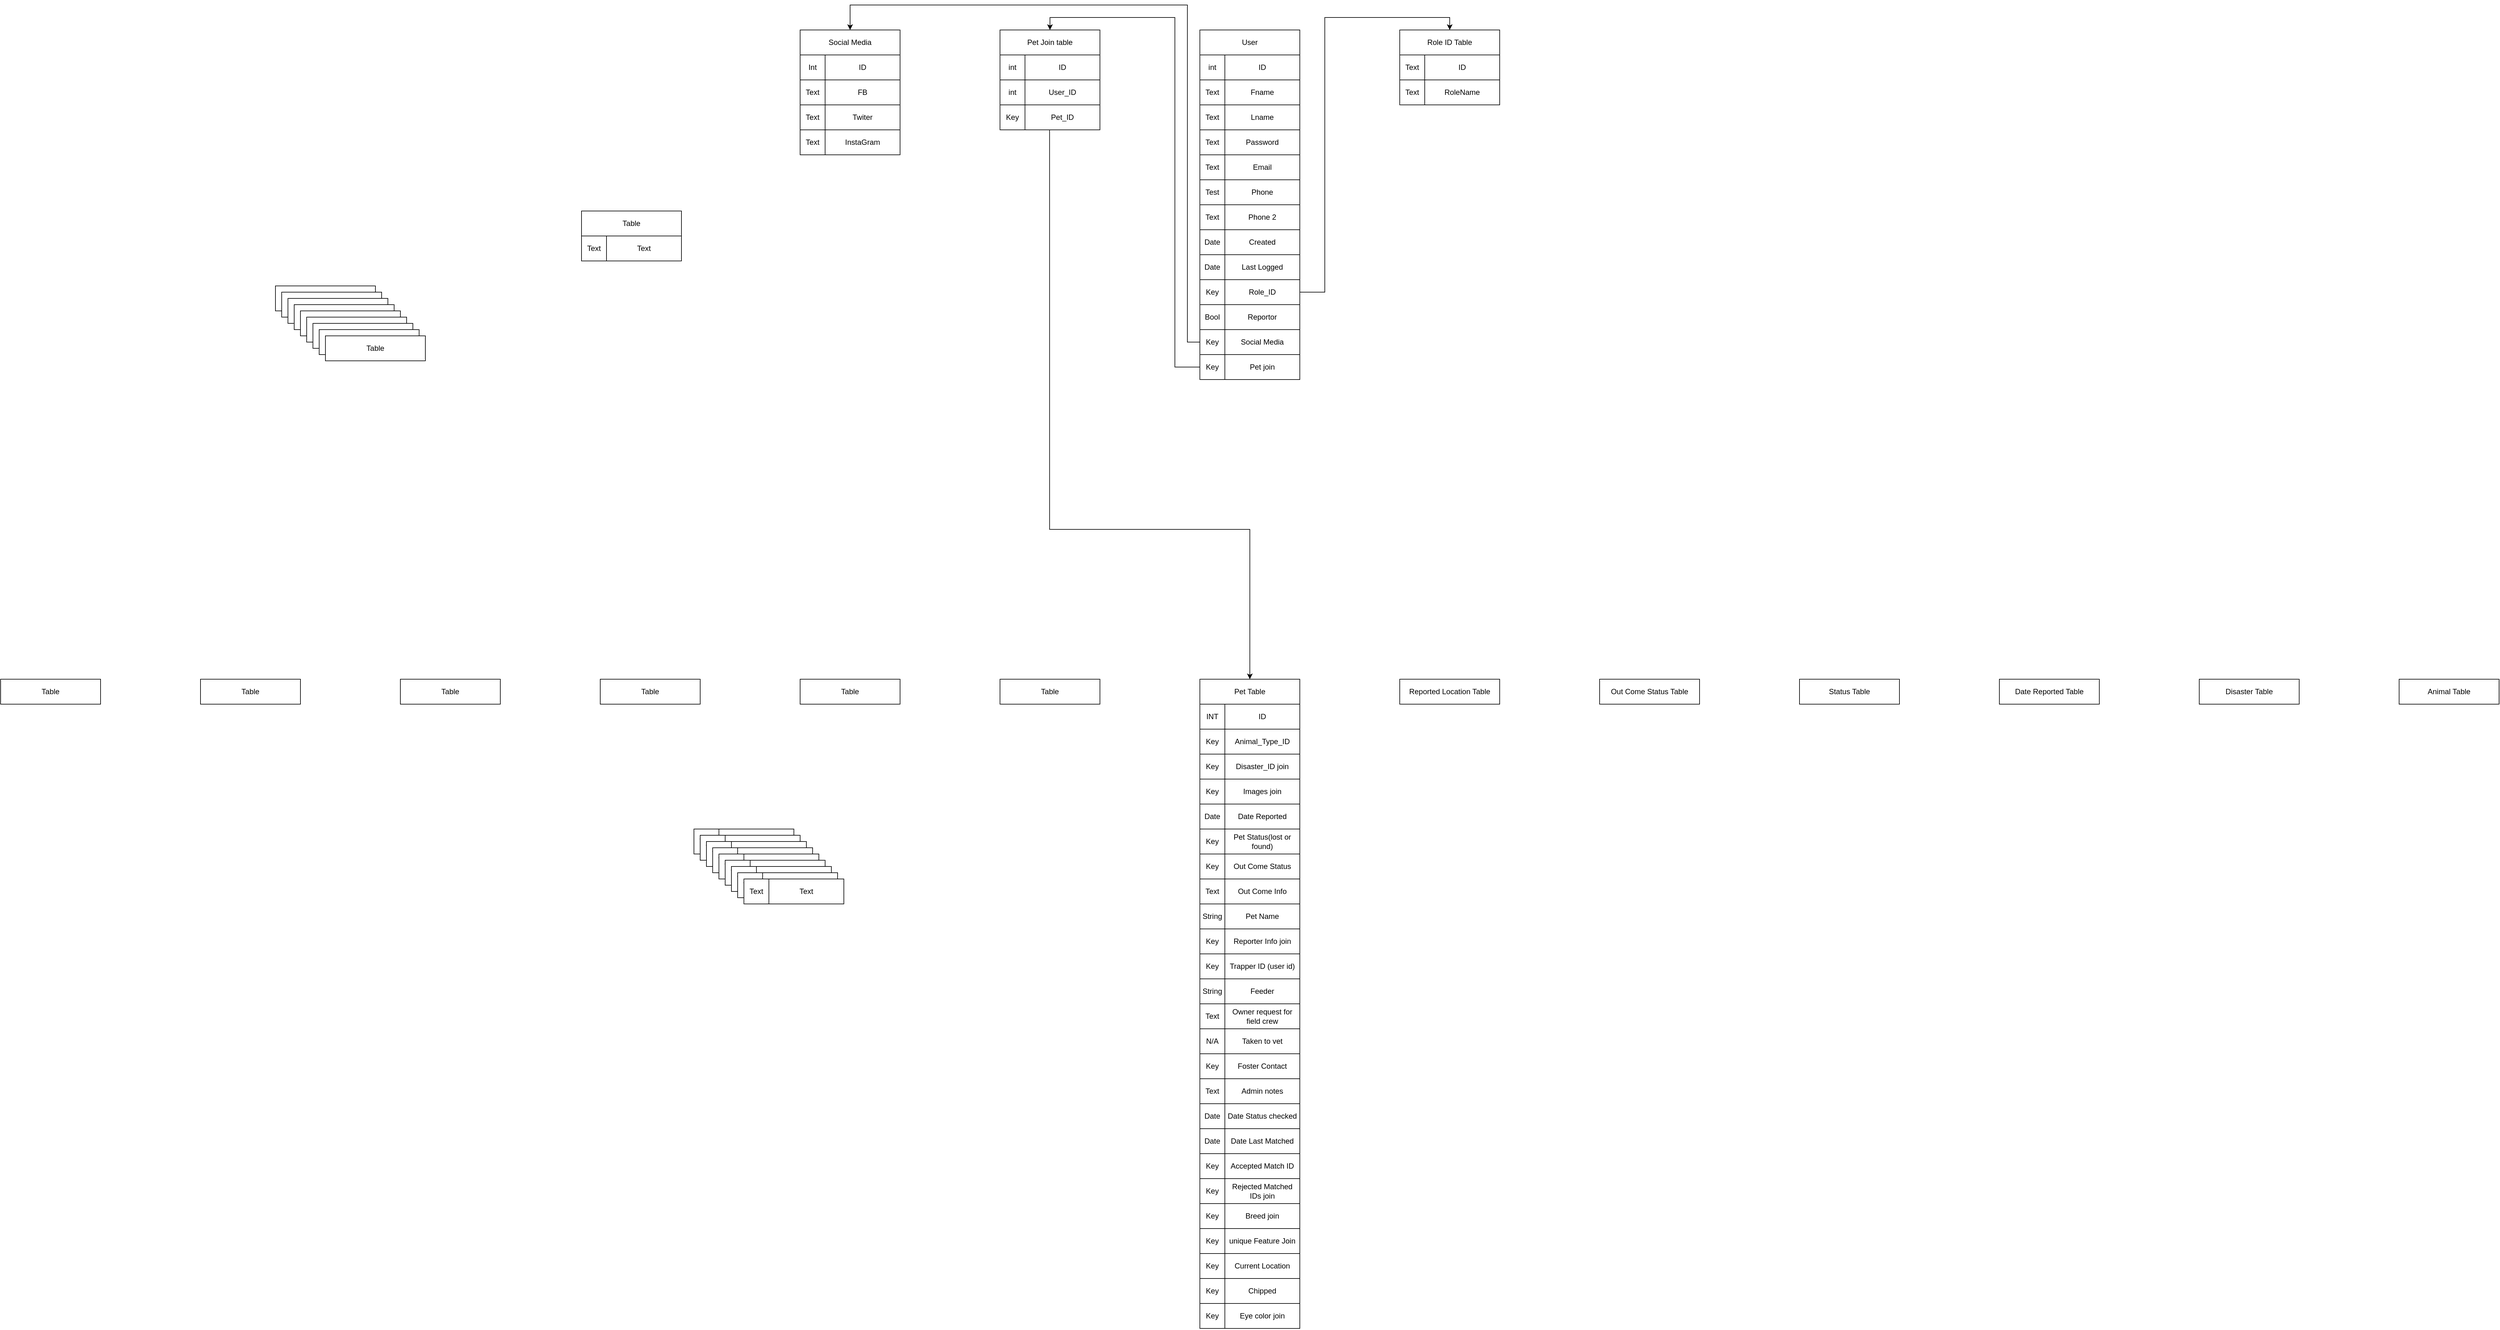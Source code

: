 <mxfile version="13.7.9" type="github">
  <diagram id="zTmtTd7neOy6DIzu7sHP" name="Page-1">
    <mxGraphModel dx="2034" dy="1251" grid="1" gridSize="10" guides="1" tooltips="1" connect="1" arrows="1" fold="1" page="1" pageScale="1" pageWidth="850" pageHeight="1100" math="0" shadow="0">
      <root>
        <mxCell id="0" />
        <mxCell id="1" parent="0" />
        <mxCell id="1dCuARmQQFrfibx1cBCv-2" value="Table" style="rounded=0;whiteSpace=wrap;html=1;fillColor=#FFFFFF;" parent="1" vertex="1">
          <mxGeometry x="-710" y="-710" width="160" height="40" as="geometry" />
        </mxCell>
        <mxCell id="1dCuARmQQFrfibx1cBCv-14" value="" style="group" parent="1" vertex="1" connectable="0">
          <mxGeometry x="-710" y="-670" width="160" height="40" as="geometry" />
        </mxCell>
        <mxCell id="yTg_aaxLceIdwKCnXvtw-22" value="" style="group" parent="1dCuARmQQFrfibx1cBCv-14" vertex="1" connectable="0">
          <mxGeometry width="160" height="40" as="geometry" />
        </mxCell>
        <mxCell id="yTg_aaxLceIdwKCnXvtw-18" value="" style="rounded=0;whiteSpace=wrap;html=1;" parent="yTg_aaxLceIdwKCnXvtw-22" vertex="1">
          <mxGeometry width="160" height="40" as="geometry" />
        </mxCell>
        <mxCell id="yTg_aaxLceIdwKCnXvtw-19" value="" style="endArrow=none;html=1;entryX=0.25;entryY=0;entryDx=0;entryDy=0;exitX=0.25;exitY=1;exitDx=0;exitDy=0;" parent="yTg_aaxLceIdwKCnXvtw-22" source="yTg_aaxLceIdwKCnXvtw-18" target="yTg_aaxLceIdwKCnXvtw-18" edge="1">
          <mxGeometry width="50" height="50" relative="1" as="geometry">
            <mxPoint x="26.667" y="40" as="sourcePoint" />
            <mxPoint x="26.667" as="targetPoint" />
          </mxGeometry>
        </mxCell>
        <mxCell id="yTg_aaxLceIdwKCnXvtw-20" value="Text" style="text;html=1;strokeColor=none;fillColor=none;align=center;verticalAlign=middle;whiteSpace=wrap;rounded=0;" parent="yTg_aaxLceIdwKCnXvtw-22" vertex="1">
          <mxGeometry width="40" height="40" as="geometry" />
        </mxCell>
        <mxCell id="yTg_aaxLceIdwKCnXvtw-21" value="Text" style="text;html=1;strokeColor=none;fillColor=none;align=center;verticalAlign=middle;whiteSpace=wrap;rounded=0;" parent="yTg_aaxLceIdwKCnXvtw-22" vertex="1">
          <mxGeometry x="40" width="120" height="40" as="geometry" />
        </mxCell>
        <mxCell id="1TDYrzWobA5GGV8SR7Ec-72" value="Date Reported Table" style="rounded=0;whiteSpace=wrap;html=1;fillColor=#FFFFFF;" parent="1" vertex="1">
          <mxGeometry x="1560" y="40" width="160" height="40" as="geometry" />
        </mxCell>
        <mxCell id="1TDYrzWobA5GGV8SR7Ec-73" value="&lt;div&gt;Status Table&lt;/div&gt;" style="rounded=0;whiteSpace=wrap;html=1;fillColor=#FFFFFF;" parent="1" vertex="1">
          <mxGeometry x="1240" y="40" width="160" height="40" as="geometry" />
        </mxCell>
        <mxCell id="1TDYrzWobA5GGV8SR7Ec-74" value="Out Come Status Table" style="rounded=0;whiteSpace=wrap;html=1;fillColor=#FFFFFF;" parent="1" vertex="1">
          <mxGeometry x="920" y="40" width="160" height="40" as="geometry" />
        </mxCell>
        <mxCell id="1TDYrzWobA5GGV8SR7Ec-75" value="Reported Location Table" style="rounded=0;whiteSpace=wrap;html=1;fillColor=#FFFFFF;" parent="1" vertex="1">
          <mxGeometry x="600" y="40" width="160" height="40" as="geometry" />
        </mxCell>
        <mxCell id="1TDYrzWobA5GGV8SR7Ec-80" value="Table" style="rounded=0;whiteSpace=wrap;html=1;fillColor=#FFFFFF;" parent="1" vertex="1">
          <mxGeometry x="-1200" y="-590" width="160" height="40" as="geometry" />
        </mxCell>
        <mxCell id="1TDYrzWobA5GGV8SR7Ec-81" value="&lt;div&gt;User&lt;br&gt;&lt;/div&gt;" style="rounded=0;whiteSpace=wrap;html=1;fillColor=#FFFFFF;" parent="1" vertex="1">
          <mxGeometry x="280" y="-1000" width="160" height="40" as="geometry" />
        </mxCell>
        <mxCell id="1TDYrzWobA5GGV8SR7Ec-84" value="Role ID Table" style="rounded=0;whiteSpace=wrap;html=1;fillColor=#FFFFFF;" parent="1" vertex="1">
          <mxGeometry x="600" y="-1000" width="160" height="40" as="geometry" />
        </mxCell>
        <mxCell id="1TDYrzWobA5GGV8SR7Ec-85" value="Table" style="rounded=0;whiteSpace=wrap;html=1;fillColor=#FFFFFF;" parent="1" vertex="1">
          <mxGeometry x="-1640" y="40" width="160" height="40" as="geometry" />
        </mxCell>
        <mxCell id="1TDYrzWobA5GGV8SR7Ec-86" value="Table" style="rounded=0;whiteSpace=wrap;html=1;fillColor=#FFFFFF;" parent="1" vertex="1">
          <mxGeometry x="-1320" y="40" width="160" height="40" as="geometry" />
        </mxCell>
        <mxCell id="1TDYrzWobA5GGV8SR7Ec-87" value="Table" style="rounded=0;whiteSpace=wrap;html=1;fillColor=#FFFFFF;" parent="1" vertex="1">
          <mxGeometry x="-1000" y="40" width="160" height="40" as="geometry" />
        </mxCell>
        <mxCell id="1TDYrzWobA5GGV8SR7Ec-88" value="Table" style="rounded=0;whiteSpace=wrap;html=1;fillColor=#FFFFFF;" parent="1" vertex="1">
          <mxGeometry x="-680" y="40" width="160" height="40" as="geometry" />
        </mxCell>
        <mxCell id="1TDYrzWobA5GGV8SR7Ec-89" value="Table" style="rounded=0;whiteSpace=wrap;html=1;fillColor=#FFFFFF;" parent="1" vertex="1">
          <mxGeometry x="-360" y="40" width="160" height="40" as="geometry" />
        </mxCell>
        <mxCell id="1TDYrzWobA5GGV8SR7Ec-90" value="Table" style="rounded=0;whiteSpace=wrap;html=1;fillColor=#FFFFFF;" parent="1" vertex="1">
          <mxGeometry x="-40" y="40" width="160" height="40" as="geometry" />
        </mxCell>
        <mxCell id="1TDYrzWobA5GGV8SR7Ec-91" value="Animal Table" style="rounded=0;whiteSpace=wrap;html=1;fillColor=#FFFFFF;" parent="1" vertex="1">
          <mxGeometry x="2200" y="40" width="160" height="40" as="geometry" />
        </mxCell>
        <mxCell id="1TDYrzWobA5GGV8SR7Ec-92" value="Disaster Table" style="rounded=0;whiteSpace=wrap;html=1;fillColor=#FFFFFF;" parent="1" vertex="1">
          <mxGeometry x="1880" y="40" width="160" height="40" as="geometry" />
        </mxCell>
        <mxCell id="1TDYrzWobA5GGV8SR7Ec-93" value="" style="group" parent="1" vertex="1" connectable="0">
          <mxGeometry x="-530" y="280" width="160" height="40" as="geometry" />
        </mxCell>
        <mxCell id="1TDYrzWobA5GGV8SR7Ec-94" value="" style="group" parent="1TDYrzWobA5GGV8SR7Ec-93" vertex="1" connectable="0">
          <mxGeometry width="160" height="40" as="geometry" />
        </mxCell>
        <mxCell id="1TDYrzWobA5GGV8SR7Ec-95" value="" style="rounded=0;whiteSpace=wrap;html=1;" parent="1TDYrzWobA5GGV8SR7Ec-94" vertex="1">
          <mxGeometry width="160" height="40" as="geometry" />
        </mxCell>
        <mxCell id="1TDYrzWobA5GGV8SR7Ec-96" value="" style="endArrow=none;html=1;entryX=0.25;entryY=0;entryDx=0;entryDy=0;exitX=0.25;exitY=1;exitDx=0;exitDy=0;" parent="1TDYrzWobA5GGV8SR7Ec-94" source="1TDYrzWobA5GGV8SR7Ec-95" target="1TDYrzWobA5GGV8SR7Ec-95" edge="1">
          <mxGeometry width="50" height="50" relative="1" as="geometry">
            <mxPoint x="26.667" y="40" as="sourcePoint" />
            <mxPoint x="26.667" as="targetPoint" />
          </mxGeometry>
        </mxCell>
        <mxCell id="1TDYrzWobA5GGV8SR7Ec-97" value="Text" style="text;html=1;strokeColor=none;fillColor=none;align=center;verticalAlign=middle;whiteSpace=wrap;rounded=0;" parent="1TDYrzWobA5GGV8SR7Ec-94" vertex="1">
          <mxGeometry width="40" height="40" as="geometry" />
        </mxCell>
        <mxCell id="1TDYrzWobA5GGV8SR7Ec-98" value="Text" style="text;html=1;strokeColor=none;fillColor=none;align=center;verticalAlign=middle;whiteSpace=wrap;rounded=0;" parent="1TDYrzWobA5GGV8SR7Ec-94" vertex="1">
          <mxGeometry x="40" width="120" height="40" as="geometry" />
        </mxCell>
        <mxCell id="1TDYrzWobA5GGV8SR7Ec-99" value="" style="group" parent="1" vertex="1" connectable="0">
          <mxGeometry x="280" y="-920" width="160" height="40" as="geometry" />
        </mxCell>
        <mxCell id="1TDYrzWobA5GGV8SR7Ec-100" value="" style="group" parent="1TDYrzWobA5GGV8SR7Ec-99" vertex="1" connectable="0">
          <mxGeometry width="160" height="40" as="geometry" />
        </mxCell>
        <mxCell id="1TDYrzWobA5GGV8SR7Ec-101" value="" style="rounded=0;whiteSpace=wrap;html=1;" parent="1TDYrzWobA5GGV8SR7Ec-100" vertex="1">
          <mxGeometry width="160" height="40" as="geometry" />
        </mxCell>
        <mxCell id="1TDYrzWobA5GGV8SR7Ec-102" value="" style="endArrow=none;html=1;entryX=0.25;entryY=0;entryDx=0;entryDy=0;exitX=0.25;exitY=1;exitDx=0;exitDy=0;" parent="1TDYrzWobA5GGV8SR7Ec-100" source="1TDYrzWobA5GGV8SR7Ec-101" target="1TDYrzWobA5GGV8SR7Ec-101" edge="1">
          <mxGeometry width="50" height="50" relative="1" as="geometry">
            <mxPoint x="26.667" y="40" as="sourcePoint" />
            <mxPoint x="26.667" as="targetPoint" />
          </mxGeometry>
        </mxCell>
        <mxCell id="1TDYrzWobA5GGV8SR7Ec-103" value="Text" style="text;html=1;strokeColor=none;fillColor=none;align=center;verticalAlign=middle;whiteSpace=wrap;rounded=0;" parent="1TDYrzWobA5GGV8SR7Ec-100" vertex="1">
          <mxGeometry width="40" height="40" as="geometry" />
        </mxCell>
        <mxCell id="1TDYrzWobA5GGV8SR7Ec-104" value="Fname" style="text;html=1;strokeColor=none;fillColor=none;align=center;verticalAlign=middle;whiteSpace=wrap;rounded=0;" parent="1TDYrzWobA5GGV8SR7Ec-100" vertex="1">
          <mxGeometry x="40" width="120" height="40" as="geometry" />
        </mxCell>
        <mxCell id="1TDYrzWobA5GGV8SR7Ec-105" value="" style="group" parent="1" vertex="1" connectable="0">
          <mxGeometry x="280" y="-960" width="160" height="40" as="geometry" />
        </mxCell>
        <mxCell id="1TDYrzWobA5GGV8SR7Ec-106" value="" style="group" parent="1TDYrzWobA5GGV8SR7Ec-105" vertex="1" connectable="0">
          <mxGeometry width="160" height="40" as="geometry" />
        </mxCell>
        <mxCell id="1TDYrzWobA5GGV8SR7Ec-107" value="" style="rounded=0;whiteSpace=wrap;html=1;" parent="1TDYrzWobA5GGV8SR7Ec-106" vertex="1">
          <mxGeometry width="160" height="40" as="geometry" />
        </mxCell>
        <mxCell id="1TDYrzWobA5GGV8SR7Ec-108" value="" style="endArrow=none;html=1;entryX=0.25;entryY=0;entryDx=0;entryDy=0;exitX=0.25;exitY=1;exitDx=0;exitDy=0;" parent="1TDYrzWobA5GGV8SR7Ec-106" source="1TDYrzWobA5GGV8SR7Ec-107" target="1TDYrzWobA5GGV8SR7Ec-107" edge="1">
          <mxGeometry width="50" height="50" relative="1" as="geometry">
            <mxPoint x="26.667" y="40" as="sourcePoint" />
            <mxPoint x="26.667" as="targetPoint" />
          </mxGeometry>
        </mxCell>
        <mxCell id="1TDYrzWobA5GGV8SR7Ec-109" value="int" style="text;html=1;strokeColor=none;fillColor=none;align=center;verticalAlign=middle;whiteSpace=wrap;rounded=0;" parent="1TDYrzWobA5GGV8SR7Ec-106" vertex="1">
          <mxGeometry width="40" height="40" as="geometry" />
        </mxCell>
        <mxCell id="1TDYrzWobA5GGV8SR7Ec-110" value="ID" style="text;html=1;strokeColor=none;fillColor=none;align=center;verticalAlign=middle;whiteSpace=wrap;rounded=0;" parent="1TDYrzWobA5GGV8SR7Ec-106" vertex="1">
          <mxGeometry x="40" width="120" height="40" as="geometry" />
        </mxCell>
        <mxCell id="1TDYrzWobA5GGV8SR7Ec-138" value="" style="group" parent="1" vertex="1" connectable="0">
          <mxGeometry x="280" y="40" width="160" height="920" as="geometry" />
        </mxCell>
        <mxCell id="yTg_aaxLceIdwKCnXvtw-27" value="" style="group" parent="1TDYrzWobA5GGV8SR7Ec-138" vertex="1" connectable="0">
          <mxGeometry y="80" width="160" height="40" as="geometry" />
        </mxCell>
        <mxCell id="yTg_aaxLceIdwKCnXvtw-28" value="" style="rounded=0;whiteSpace=wrap;html=1;" parent="yTg_aaxLceIdwKCnXvtw-27" vertex="1">
          <mxGeometry width="160" height="40" as="geometry" />
        </mxCell>
        <mxCell id="yTg_aaxLceIdwKCnXvtw-31" value="Animal_Type_ID" style="text;html=1;strokeColor=none;fillColor=none;align=center;verticalAlign=middle;whiteSpace=wrap;rounded=0;" parent="yTg_aaxLceIdwKCnXvtw-27" vertex="1">
          <mxGeometry x="40" width="120" height="40" as="geometry" />
        </mxCell>
        <mxCell id="yTg_aaxLceIdwKCnXvtw-30" value="Key" style="text;html=1;strokeColor=none;fillColor=none;align=center;verticalAlign=middle;whiteSpace=wrap;rounded=0;" parent="yTg_aaxLceIdwKCnXvtw-27" vertex="1">
          <mxGeometry width="40" height="40" as="geometry" />
        </mxCell>
        <mxCell id="yTg_aaxLceIdwKCnXvtw-37" value="" style="group" parent="1TDYrzWobA5GGV8SR7Ec-138" vertex="1" connectable="0">
          <mxGeometry y="160" width="160" height="40" as="geometry" />
        </mxCell>
        <mxCell id="yTg_aaxLceIdwKCnXvtw-38" value="" style="rounded=0;whiteSpace=wrap;html=1;" parent="yTg_aaxLceIdwKCnXvtw-37" vertex="1">
          <mxGeometry width="160" height="40" as="geometry" />
        </mxCell>
        <mxCell id="yTg_aaxLceIdwKCnXvtw-39" value="" style="endArrow=none;html=1;entryX=0.25;entryY=1;entryDx=0;entryDy=0;exitX=0.25;exitY=1;exitDx=0;exitDy=0;" parent="yTg_aaxLceIdwKCnXvtw-37" source="yTg_aaxLceIdwKCnXvtw-38" target="yTg_aaxLceIdwKCnXvtw-33" edge="1">
          <mxGeometry width="50" height="50" relative="1" as="geometry">
            <mxPoint x="30" y="40" as="sourcePoint" />
            <mxPoint x="30" as="targetPoint" />
          </mxGeometry>
        </mxCell>
        <mxCell id="yTg_aaxLceIdwKCnXvtw-40" value="Key" style="text;html=1;strokeColor=none;fillColor=none;align=center;verticalAlign=middle;whiteSpace=wrap;rounded=0;" parent="yTg_aaxLceIdwKCnXvtw-37" vertex="1">
          <mxGeometry width="40" height="40" as="geometry" />
        </mxCell>
        <mxCell id="yTg_aaxLceIdwKCnXvtw-41" value="Images join" style="text;html=1;strokeColor=none;fillColor=none;align=center;verticalAlign=middle;whiteSpace=wrap;rounded=0;" parent="yTg_aaxLceIdwKCnXvtw-37" vertex="1">
          <mxGeometry x="40" width="120" height="40" as="geometry" />
        </mxCell>
        <mxCell id="yTg_aaxLceIdwKCnXvtw-32" value="" style="group" parent="yTg_aaxLceIdwKCnXvtw-37" vertex="1" connectable="0">
          <mxGeometry y="-40" width="160" height="40" as="geometry" />
        </mxCell>
        <mxCell id="yTg_aaxLceIdwKCnXvtw-33" value="" style="rounded=0;whiteSpace=wrap;html=1;" parent="yTg_aaxLceIdwKCnXvtw-32" vertex="1">
          <mxGeometry width="160" height="40" as="geometry" />
        </mxCell>
        <mxCell id="yTg_aaxLceIdwKCnXvtw-34" value="" style="endArrow=none;html=1;entryX=0.25;entryY=0;entryDx=0;entryDy=0;exitX=0.25;exitY=1;exitDx=0;exitDy=0;" parent="yTg_aaxLceIdwKCnXvtw-32" source="yTg_aaxLceIdwKCnXvtw-33" target="yTg_aaxLceIdwKCnXvtw-33" edge="1">
          <mxGeometry width="50" height="50" relative="1" as="geometry">
            <mxPoint x="30" y="40" as="sourcePoint" />
            <mxPoint x="30" as="targetPoint" />
          </mxGeometry>
        </mxCell>
        <mxCell id="yTg_aaxLceIdwKCnXvtw-35" value="Key" style="text;html=1;strokeColor=none;fillColor=none;align=center;verticalAlign=middle;whiteSpace=wrap;rounded=0;" parent="yTg_aaxLceIdwKCnXvtw-32" vertex="1">
          <mxGeometry width="40" height="40" as="geometry" />
        </mxCell>
        <mxCell id="yTg_aaxLceIdwKCnXvtw-36" value="Disaster_ID join" style="text;html=1;strokeColor=none;fillColor=none;align=center;verticalAlign=middle;whiteSpace=wrap;rounded=0;" parent="yTg_aaxLceIdwKCnXvtw-32" vertex="1">
          <mxGeometry x="40" width="120" height="40" as="geometry" />
        </mxCell>
        <mxCell id="yTg_aaxLceIdwKCnXvtw-47" value="" style="group" parent="1TDYrzWobA5GGV8SR7Ec-138" vertex="1" connectable="0">
          <mxGeometry y="280" width="160" height="40" as="geometry" />
        </mxCell>
        <mxCell id="yTg_aaxLceIdwKCnXvtw-48" value="" style="rounded=0;whiteSpace=wrap;html=1;" parent="yTg_aaxLceIdwKCnXvtw-47" vertex="1">
          <mxGeometry width="160" height="40" as="geometry" />
        </mxCell>
        <mxCell id="yTg_aaxLceIdwKCnXvtw-51" value="Out Come Status" style="text;html=1;strokeColor=none;fillColor=none;align=center;verticalAlign=middle;whiteSpace=wrap;rounded=0;" parent="yTg_aaxLceIdwKCnXvtw-47" vertex="1">
          <mxGeometry x="40" width="120" height="40" as="geometry" />
        </mxCell>
        <mxCell id="yTg_aaxLceIdwKCnXvtw-50" value="Key" style="text;html=1;strokeColor=none;fillColor=none;align=center;verticalAlign=middle;whiteSpace=wrap;rounded=0;" parent="yTg_aaxLceIdwKCnXvtw-47" vertex="1">
          <mxGeometry width="40" height="40" as="geometry" />
        </mxCell>
        <mxCell id="yTg_aaxLceIdwKCnXvtw-52" value="" style="group" parent="1TDYrzWobA5GGV8SR7Ec-138" vertex="1" connectable="0">
          <mxGeometry y="240" width="160" height="40" as="geometry" />
        </mxCell>
        <mxCell id="yTg_aaxLceIdwKCnXvtw-53" value="" style="rounded=0;whiteSpace=wrap;html=1;" parent="yTg_aaxLceIdwKCnXvtw-52" vertex="1">
          <mxGeometry width="160" height="40" as="geometry" />
        </mxCell>
        <mxCell id="yTg_aaxLceIdwKCnXvtw-56" value="&lt;div&gt;Pet Status(lost or found)&lt;/div&gt;" style="text;html=1;strokeColor=none;fillColor=none;align=center;verticalAlign=middle;whiteSpace=wrap;rounded=0;" parent="yTg_aaxLceIdwKCnXvtw-52" vertex="1">
          <mxGeometry x="40" width="120" height="40" as="geometry" />
        </mxCell>
        <mxCell id="yTg_aaxLceIdwKCnXvtw-55" value="Key" style="text;html=1;strokeColor=none;fillColor=none;align=center;verticalAlign=middle;whiteSpace=wrap;rounded=0;" parent="yTg_aaxLceIdwKCnXvtw-52" vertex="1">
          <mxGeometry width="40" height="40" as="geometry" />
        </mxCell>
        <mxCell id="yTg_aaxLceIdwKCnXvtw-57" value="" style="group" parent="1TDYrzWobA5GGV8SR7Ec-138" vertex="1" connectable="0">
          <mxGeometry y="200" width="160" height="40" as="geometry" />
        </mxCell>
        <mxCell id="yTg_aaxLceIdwKCnXvtw-58" value="" style="rounded=0;whiteSpace=wrap;html=1;" parent="yTg_aaxLceIdwKCnXvtw-57" vertex="1">
          <mxGeometry width="160" height="40" as="geometry" />
        </mxCell>
        <mxCell id="yTg_aaxLceIdwKCnXvtw-59" value="" style="endArrow=none;html=1;entryX=0.25;entryY=0;entryDx=0;entryDy=0;exitX=0.25;exitY=1;exitDx=0;exitDy=0;" parent="yTg_aaxLceIdwKCnXvtw-57" source="yTg_aaxLceIdwKCnXvtw-58" target="yTg_aaxLceIdwKCnXvtw-58" edge="1">
          <mxGeometry width="50" height="50" relative="1" as="geometry">
            <mxPoint x="30" y="40" as="sourcePoint" />
            <mxPoint x="30" as="targetPoint" />
          </mxGeometry>
        </mxCell>
        <mxCell id="yTg_aaxLceIdwKCnXvtw-61" value="Date Reported" style="text;html=1;strokeColor=none;fillColor=none;align=center;verticalAlign=middle;whiteSpace=wrap;rounded=0;" parent="yTg_aaxLceIdwKCnXvtw-57" vertex="1">
          <mxGeometry x="40" width="120" height="40" as="geometry" />
        </mxCell>
        <mxCell id="yTg_aaxLceIdwKCnXvtw-60" value="Date" style="text;html=1;strokeColor=none;fillColor=none;align=center;verticalAlign=middle;whiteSpace=wrap;rounded=0;" parent="yTg_aaxLceIdwKCnXvtw-57" vertex="1">
          <mxGeometry width="40" height="40" as="geometry" />
        </mxCell>
        <mxCell id="yTg_aaxLceIdwKCnXvtw-87" value="" style="group" parent="1TDYrzWobA5GGV8SR7Ec-138" vertex="1" connectable="0">
          <mxGeometry y="40" width="160" height="40" as="geometry" />
        </mxCell>
        <mxCell id="yTg_aaxLceIdwKCnXvtw-88" value="" style="rounded=0;whiteSpace=wrap;html=1;" parent="yTg_aaxLceIdwKCnXvtw-87" vertex="1">
          <mxGeometry width="160" height="40" as="geometry" />
        </mxCell>
        <mxCell id="yTg_aaxLceIdwKCnXvtw-90" value="INT" style="text;html=1;strokeColor=none;fillColor=none;align=center;verticalAlign=middle;whiteSpace=wrap;rounded=0;" parent="yTg_aaxLceIdwKCnXvtw-87" vertex="1">
          <mxGeometry width="40" height="40" as="geometry" />
        </mxCell>
        <mxCell id="yTg_aaxLceIdwKCnXvtw-91" value="ID" style="text;html=1;strokeColor=none;fillColor=none;align=center;verticalAlign=middle;whiteSpace=wrap;rounded=0;" parent="yTg_aaxLceIdwKCnXvtw-87" vertex="1">
          <mxGeometry x="40" width="120" height="40" as="geometry" />
        </mxCell>
        <mxCell id="yTg_aaxLceIdwKCnXvtw-92" value="" style="group" parent="1TDYrzWobA5GGV8SR7Ec-138" vertex="1" connectable="0">
          <mxGeometry y="320" width="160" height="40" as="geometry" />
        </mxCell>
        <mxCell id="yTg_aaxLceIdwKCnXvtw-93" value="" style="rounded=0;whiteSpace=wrap;html=1;" parent="yTg_aaxLceIdwKCnXvtw-92" vertex="1">
          <mxGeometry width="160" height="40" as="geometry" />
        </mxCell>
        <mxCell id="yTg_aaxLceIdwKCnXvtw-94" value="" style="endArrow=none;html=1;entryX=0.25;entryY=0;entryDx=0;entryDy=0;exitX=0.25;exitY=1;exitDx=0;exitDy=0;" parent="yTg_aaxLceIdwKCnXvtw-92" source="yTg_aaxLceIdwKCnXvtw-93" target="yTg_aaxLceIdwKCnXvtw-93" edge="1">
          <mxGeometry width="50" height="50" relative="1" as="geometry">
            <mxPoint x="30" y="40" as="sourcePoint" />
            <mxPoint x="30" as="targetPoint" />
          </mxGeometry>
        </mxCell>
        <mxCell id="yTg_aaxLceIdwKCnXvtw-96" value="Out Come Info" style="text;html=1;strokeColor=none;fillColor=none;align=center;verticalAlign=middle;whiteSpace=wrap;rounded=0;" parent="yTg_aaxLceIdwKCnXvtw-92" vertex="1">
          <mxGeometry x="40" width="120" height="40" as="geometry" />
        </mxCell>
        <mxCell id="yTg_aaxLceIdwKCnXvtw-95" value="Text" style="text;html=1;strokeColor=none;fillColor=none;align=center;verticalAlign=middle;whiteSpace=wrap;rounded=0;" parent="yTg_aaxLceIdwKCnXvtw-92" vertex="1">
          <mxGeometry width="40" height="40" as="geometry" />
        </mxCell>
        <mxCell id="1dCuARmQQFrfibx1cBCv-3" value="&lt;div&gt;Pet Table&lt;/div&gt;" style="rounded=0;whiteSpace=wrap;html=1;fillColor=#FFFFFF;" parent="1TDYrzWobA5GGV8SR7Ec-138" vertex="1">
          <mxGeometry width="160" height="40" as="geometry" />
        </mxCell>
        <mxCell id="yTg_aaxLceIdwKCnXvtw-89" value="" style="endArrow=none;html=1;entryX=0.25;entryY=1;entryDx=0;entryDy=0;exitX=0.25;exitY=1;exitDx=0;exitDy=0;" parent="1TDYrzWobA5GGV8SR7Ec-138" source="yTg_aaxLceIdwKCnXvtw-88" target="1dCuARmQQFrfibx1cBCv-3" edge="1">
          <mxGeometry width="50" height="50" relative="1" as="geometry">
            <mxPoint x="30" y="80" as="sourcePoint" />
            <mxPoint x="30" y="40" as="targetPoint" />
          </mxGeometry>
        </mxCell>
        <mxCell id="yTg_aaxLceIdwKCnXvtw-29" value="" style="endArrow=none;html=1;entryX=0.25;entryY=1;entryDx=0;entryDy=0;exitX=0.25;exitY=1;exitDx=0;exitDy=0;" parent="1TDYrzWobA5GGV8SR7Ec-138" source="yTg_aaxLceIdwKCnXvtw-28" target="yTg_aaxLceIdwKCnXvtw-88" edge="1">
          <mxGeometry width="50" height="50" relative="1" as="geometry">
            <mxPoint x="30" y="120" as="sourcePoint" />
            <mxPoint x="30" y="80" as="targetPoint" />
          </mxGeometry>
        </mxCell>
        <mxCell id="yTg_aaxLceIdwKCnXvtw-54" value="" style="endArrow=none;html=1;entryX=0.25;entryY=1;entryDx=0;entryDy=0;exitX=0.25;exitY=1;exitDx=0;exitDy=0;" parent="1TDYrzWobA5GGV8SR7Ec-138" source="yTg_aaxLceIdwKCnXvtw-53" target="yTg_aaxLceIdwKCnXvtw-58" edge="1">
          <mxGeometry width="50" height="50" relative="1" as="geometry">
            <mxPoint x="30" y="280" as="sourcePoint" />
            <mxPoint x="30" y="240" as="targetPoint" />
          </mxGeometry>
        </mxCell>
        <mxCell id="yTg_aaxLceIdwKCnXvtw-49" value="" style="endArrow=none;html=1;entryX=0.25;entryY=1;entryDx=0;entryDy=0;exitX=0.25;exitY=0;exitDx=0;exitDy=0;" parent="1TDYrzWobA5GGV8SR7Ec-138" source="yTg_aaxLceIdwKCnXvtw-93" target="yTg_aaxLceIdwKCnXvtw-53" edge="1">
          <mxGeometry width="50" height="50" relative="1" as="geometry">
            <mxPoint x="30" y="320" as="sourcePoint" />
            <mxPoint x="30" y="280" as="targetPoint" />
          </mxGeometry>
        </mxCell>
        <mxCell id="1dCuARmQQFrfibx1cBCv-15" value="" style="group" parent="1TDYrzWobA5GGV8SR7Ec-138" vertex="1" connectable="0">
          <mxGeometry y="600" width="160" height="40" as="geometry" />
        </mxCell>
        <mxCell id="1dCuARmQQFrfibx1cBCv-16" value="" style="group" parent="1dCuARmQQFrfibx1cBCv-15" vertex="1" connectable="0">
          <mxGeometry width="160" height="40" as="geometry" />
        </mxCell>
        <mxCell id="1dCuARmQQFrfibx1cBCv-17" value="" style="rounded=0;whiteSpace=wrap;html=1;" parent="1dCuARmQQFrfibx1cBCv-16" vertex="1">
          <mxGeometry width="160" height="40" as="geometry" />
        </mxCell>
        <mxCell id="1dCuARmQQFrfibx1cBCv-18" value="" style="endArrow=none;html=1;entryX=0.25;entryY=0;entryDx=0;entryDy=0;exitX=0.25;exitY=1;exitDx=0;exitDy=0;" parent="1dCuARmQQFrfibx1cBCv-16" source="1dCuARmQQFrfibx1cBCv-17" target="1dCuARmQQFrfibx1cBCv-17" edge="1">
          <mxGeometry width="50" height="50" relative="1" as="geometry">
            <mxPoint x="26.667" y="40" as="sourcePoint" />
            <mxPoint x="26.667" as="targetPoint" />
          </mxGeometry>
        </mxCell>
        <mxCell id="1dCuARmQQFrfibx1cBCv-19" value="Key" style="text;html=1;strokeColor=none;fillColor=none;align=center;verticalAlign=middle;whiteSpace=wrap;rounded=0;" parent="1dCuARmQQFrfibx1cBCv-16" vertex="1">
          <mxGeometry width="40" height="40" as="geometry" />
        </mxCell>
        <mxCell id="1dCuARmQQFrfibx1cBCv-20" value="Foster Contact" style="text;html=1;strokeColor=none;fillColor=none;align=center;verticalAlign=middle;whiteSpace=wrap;rounded=0;" parent="1dCuARmQQFrfibx1cBCv-16" vertex="1">
          <mxGeometry x="40" width="120" height="40" as="geometry" />
        </mxCell>
        <mxCell id="1dCuARmQQFrfibx1cBCv-57" value="" style="group" parent="1TDYrzWobA5GGV8SR7Ec-138" vertex="1" connectable="0">
          <mxGeometry y="560" width="160" height="40" as="geometry" />
        </mxCell>
        <mxCell id="1dCuARmQQFrfibx1cBCv-58" value="" style="group" parent="1dCuARmQQFrfibx1cBCv-57" vertex="1" connectable="0">
          <mxGeometry width="160" height="40" as="geometry" />
        </mxCell>
        <mxCell id="1dCuARmQQFrfibx1cBCv-59" value="" style="rounded=0;whiteSpace=wrap;html=1;" parent="1dCuARmQQFrfibx1cBCv-58" vertex="1">
          <mxGeometry width="160" height="40" as="geometry" />
        </mxCell>
        <mxCell id="1dCuARmQQFrfibx1cBCv-60" value="" style="endArrow=none;html=1;entryX=0.25;entryY=0;entryDx=0;entryDy=0;exitX=0.25;exitY=1;exitDx=0;exitDy=0;" parent="1dCuARmQQFrfibx1cBCv-58" source="1dCuARmQQFrfibx1cBCv-59" target="1dCuARmQQFrfibx1cBCv-59" edge="1">
          <mxGeometry width="50" height="50" relative="1" as="geometry">
            <mxPoint x="26.667" y="40" as="sourcePoint" />
            <mxPoint x="26.667" as="targetPoint" />
          </mxGeometry>
        </mxCell>
        <mxCell id="1dCuARmQQFrfibx1cBCv-61" value="N/A" style="text;html=1;strokeColor=none;fillColor=none;align=center;verticalAlign=middle;whiteSpace=wrap;rounded=0;" parent="1dCuARmQQFrfibx1cBCv-58" vertex="1">
          <mxGeometry width="40" height="40" as="geometry" />
        </mxCell>
        <mxCell id="1dCuARmQQFrfibx1cBCv-62" value="Taken to vet" style="text;html=1;strokeColor=none;fillColor=none;align=center;verticalAlign=middle;whiteSpace=wrap;rounded=0;" parent="1dCuARmQQFrfibx1cBCv-58" vertex="1">
          <mxGeometry x="40" width="120" height="40" as="geometry" />
        </mxCell>
        <mxCell id="1dCuARmQQFrfibx1cBCv-63" value="" style="group" parent="1TDYrzWobA5GGV8SR7Ec-138" vertex="1" connectable="0">
          <mxGeometry y="520" width="160" height="40" as="geometry" />
        </mxCell>
        <mxCell id="1dCuARmQQFrfibx1cBCv-64" value="" style="group" parent="1dCuARmQQFrfibx1cBCv-63" vertex="1" connectable="0">
          <mxGeometry width="160" height="40" as="geometry" />
        </mxCell>
        <mxCell id="1dCuARmQQFrfibx1cBCv-65" value="" style="rounded=0;whiteSpace=wrap;html=1;" parent="1dCuARmQQFrfibx1cBCv-64" vertex="1">
          <mxGeometry width="160" height="40" as="geometry" />
        </mxCell>
        <mxCell id="1dCuARmQQFrfibx1cBCv-66" value="" style="endArrow=none;html=1;entryX=0.25;entryY=0;entryDx=0;entryDy=0;exitX=0.25;exitY=1;exitDx=0;exitDy=0;" parent="1dCuARmQQFrfibx1cBCv-64" source="1dCuARmQQFrfibx1cBCv-65" target="1dCuARmQQFrfibx1cBCv-65" edge="1">
          <mxGeometry width="50" height="50" relative="1" as="geometry">
            <mxPoint x="26.667" y="40" as="sourcePoint" />
            <mxPoint x="26.667" as="targetPoint" />
          </mxGeometry>
        </mxCell>
        <mxCell id="1dCuARmQQFrfibx1cBCv-67" value="Text" style="text;html=1;strokeColor=none;fillColor=none;align=center;verticalAlign=middle;whiteSpace=wrap;rounded=0;" parent="1dCuARmQQFrfibx1cBCv-64" vertex="1">
          <mxGeometry width="40" height="40" as="geometry" />
        </mxCell>
        <mxCell id="1dCuARmQQFrfibx1cBCv-68" value="Owner request for field crew" style="text;html=1;strokeColor=none;fillColor=none;align=center;verticalAlign=middle;whiteSpace=wrap;rounded=0;" parent="1dCuARmQQFrfibx1cBCv-64" vertex="1">
          <mxGeometry x="40" width="120" height="40" as="geometry" />
        </mxCell>
        <mxCell id="1dCuARmQQFrfibx1cBCv-69" value="" style="group" parent="1TDYrzWobA5GGV8SR7Ec-138" vertex="1" connectable="0">
          <mxGeometry y="480" width="160" height="40" as="geometry" />
        </mxCell>
        <mxCell id="1dCuARmQQFrfibx1cBCv-70" value="" style="group" parent="1dCuARmQQFrfibx1cBCv-69" vertex="1" connectable="0">
          <mxGeometry width="160" height="40" as="geometry" />
        </mxCell>
        <mxCell id="1dCuARmQQFrfibx1cBCv-71" value="" style="rounded=0;whiteSpace=wrap;html=1;" parent="1dCuARmQQFrfibx1cBCv-70" vertex="1">
          <mxGeometry width="160" height="40" as="geometry" />
        </mxCell>
        <mxCell id="1dCuARmQQFrfibx1cBCv-72" value="" style="endArrow=none;html=1;entryX=0.25;entryY=0;entryDx=0;entryDy=0;exitX=0.25;exitY=1;exitDx=0;exitDy=0;" parent="1dCuARmQQFrfibx1cBCv-70" source="1dCuARmQQFrfibx1cBCv-71" target="1dCuARmQQFrfibx1cBCv-71" edge="1">
          <mxGeometry width="50" height="50" relative="1" as="geometry">
            <mxPoint x="26.667" y="40" as="sourcePoint" />
            <mxPoint x="26.667" as="targetPoint" />
          </mxGeometry>
        </mxCell>
        <mxCell id="1dCuARmQQFrfibx1cBCv-73" value="&lt;div&gt;String&lt;/div&gt;" style="text;html=1;strokeColor=none;fillColor=none;align=center;verticalAlign=middle;whiteSpace=wrap;rounded=0;" parent="1dCuARmQQFrfibx1cBCv-70" vertex="1">
          <mxGeometry width="40" height="40" as="geometry" />
        </mxCell>
        <mxCell id="1dCuARmQQFrfibx1cBCv-74" value="Feeder" style="text;html=1;strokeColor=none;fillColor=none;align=center;verticalAlign=middle;whiteSpace=wrap;rounded=0;" parent="1dCuARmQQFrfibx1cBCv-70" vertex="1">
          <mxGeometry x="40" width="120" height="40" as="geometry" />
        </mxCell>
        <mxCell id="1dCuARmQQFrfibx1cBCv-75" value="" style="group" parent="1TDYrzWobA5GGV8SR7Ec-138" vertex="1" connectable="0">
          <mxGeometry y="440" width="160" height="40" as="geometry" />
        </mxCell>
        <mxCell id="1dCuARmQQFrfibx1cBCv-76" value="" style="group" parent="1dCuARmQQFrfibx1cBCv-75" vertex="1" connectable="0">
          <mxGeometry width="160" height="40" as="geometry" />
        </mxCell>
        <mxCell id="1dCuARmQQFrfibx1cBCv-77" value="" style="rounded=0;whiteSpace=wrap;html=1;" parent="1dCuARmQQFrfibx1cBCv-76" vertex="1">
          <mxGeometry width="160" height="40" as="geometry" />
        </mxCell>
        <mxCell id="1dCuARmQQFrfibx1cBCv-78" value="" style="endArrow=none;html=1;entryX=0.25;entryY=0;entryDx=0;entryDy=0;exitX=0.25;exitY=1;exitDx=0;exitDy=0;" parent="1dCuARmQQFrfibx1cBCv-76" source="1dCuARmQQFrfibx1cBCv-77" target="1dCuARmQQFrfibx1cBCv-77" edge="1">
          <mxGeometry width="50" height="50" relative="1" as="geometry">
            <mxPoint x="26.667" y="40" as="sourcePoint" />
            <mxPoint x="26.667" as="targetPoint" />
          </mxGeometry>
        </mxCell>
        <mxCell id="1dCuARmQQFrfibx1cBCv-79" value="Key" style="text;html=1;strokeColor=none;fillColor=none;align=center;verticalAlign=middle;whiteSpace=wrap;rounded=0;" parent="1dCuARmQQFrfibx1cBCv-76" vertex="1">
          <mxGeometry width="40" height="40" as="geometry" />
        </mxCell>
        <mxCell id="1dCuARmQQFrfibx1cBCv-80" value="Trapper ID (user id)" style="text;html=1;strokeColor=none;fillColor=none;align=center;verticalAlign=middle;whiteSpace=wrap;rounded=0;" parent="1dCuARmQQFrfibx1cBCv-76" vertex="1">
          <mxGeometry x="40" width="120" height="40" as="geometry" />
        </mxCell>
        <mxCell id="1dCuARmQQFrfibx1cBCv-81" value="" style="group" parent="1TDYrzWobA5GGV8SR7Ec-138" vertex="1" connectable="0">
          <mxGeometry y="400" width="160" height="40" as="geometry" />
        </mxCell>
        <mxCell id="1dCuARmQQFrfibx1cBCv-82" value="" style="group" parent="1dCuARmQQFrfibx1cBCv-81" vertex="1" connectable="0">
          <mxGeometry width="160" height="40" as="geometry" />
        </mxCell>
        <mxCell id="1dCuARmQQFrfibx1cBCv-83" value="" style="rounded=0;whiteSpace=wrap;html=1;" parent="1dCuARmQQFrfibx1cBCv-82" vertex="1">
          <mxGeometry width="160" height="40" as="geometry" />
        </mxCell>
        <mxCell id="1dCuARmQQFrfibx1cBCv-84" value="" style="endArrow=none;html=1;entryX=0.25;entryY=0;entryDx=0;entryDy=0;exitX=0.25;exitY=1;exitDx=0;exitDy=0;" parent="1dCuARmQQFrfibx1cBCv-82" source="1dCuARmQQFrfibx1cBCv-83" target="1dCuARmQQFrfibx1cBCv-83" edge="1">
          <mxGeometry width="50" height="50" relative="1" as="geometry">
            <mxPoint x="26.667" y="40" as="sourcePoint" />
            <mxPoint x="26.667" as="targetPoint" />
          </mxGeometry>
        </mxCell>
        <mxCell id="1dCuARmQQFrfibx1cBCv-85" value="Key" style="text;html=1;strokeColor=none;fillColor=none;align=center;verticalAlign=middle;whiteSpace=wrap;rounded=0;" parent="1dCuARmQQFrfibx1cBCv-82" vertex="1">
          <mxGeometry width="40" height="40" as="geometry" />
        </mxCell>
        <mxCell id="1dCuARmQQFrfibx1cBCv-86" value="Reporter Info join" style="text;html=1;strokeColor=none;fillColor=none;align=center;verticalAlign=middle;whiteSpace=wrap;rounded=0;" parent="1dCuARmQQFrfibx1cBCv-82" vertex="1">
          <mxGeometry x="40" width="120" height="40" as="geometry" />
        </mxCell>
        <mxCell id="1dCuARmQQFrfibx1cBCv-99" value="" style="group" parent="1TDYrzWobA5GGV8SR7Ec-138" vertex="1" connectable="0">
          <mxGeometry y="360" width="160" height="40" as="geometry" />
        </mxCell>
        <mxCell id="1dCuARmQQFrfibx1cBCv-100" value="" style="group" parent="1dCuARmQQFrfibx1cBCv-99" vertex="1" connectable="0">
          <mxGeometry width="160" height="40" as="geometry" />
        </mxCell>
        <mxCell id="1dCuARmQQFrfibx1cBCv-101" value="" style="rounded=0;whiteSpace=wrap;html=1;" parent="1dCuARmQQFrfibx1cBCv-100" vertex="1">
          <mxGeometry width="160" height="40" as="geometry" />
        </mxCell>
        <mxCell id="1dCuARmQQFrfibx1cBCv-102" value="" style="endArrow=none;html=1;entryX=0.25;entryY=0;entryDx=0;entryDy=0;exitX=0.25;exitY=1;exitDx=0;exitDy=0;" parent="1dCuARmQQFrfibx1cBCv-100" source="1dCuARmQQFrfibx1cBCv-101" target="1dCuARmQQFrfibx1cBCv-101" edge="1">
          <mxGeometry width="50" height="50" relative="1" as="geometry">
            <mxPoint x="26.667" y="40" as="sourcePoint" />
            <mxPoint x="26.667" as="targetPoint" />
          </mxGeometry>
        </mxCell>
        <mxCell id="1dCuARmQQFrfibx1cBCv-103" value="String" style="text;html=1;strokeColor=none;fillColor=none;align=center;verticalAlign=middle;whiteSpace=wrap;rounded=0;" parent="1dCuARmQQFrfibx1cBCv-100" vertex="1">
          <mxGeometry width="40" height="40" as="geometry" />
        </mxCell>
        <mxCell id="1dCuARmQQFrfibx1cBCv-104" value="Pet Name" style="text;html=1;strokeColor=none;fillColor=none;align=center;verticalAlign=middle;whiteSpace=wrap;rounded=0;" parent="1dCuARmQQFrfibx1cBCv-100" vertex="1">
          <mxGeometry x="40" width="120" height="40" as="geometry" />
        </mxCell>
        <mxCell id="1TDYrzWobA5GGV8SR7Ec-65" value="" style="group" parent="1TDYrzWobA5GGV8SR7Ec-138" vertex="1" connectable="0">
          <mxGeometry y="640" width="160" height="40" as="geometry" />
        </mxCell>
        <mxCell id="1TDYrzWobA5GGV8SR7Ec-66" value="" style="group" parent="1TDYrzWobA5GGV8SR7Ec-65" vertex="1" connectable="0">
          <mxGeometry width="160" height="40" as="geometry" />
        </mxCell>
        <mxCell id="1TDYrzWobA5GGV8SR7Ec-67" value="" style="rounded=0;whiteSpace=wrap;html=1;" parent="1TDYrzWobA5GGV8SR7Ec-66" vertex="1">
          <mxGeometry width="160" height="40" as="geometry" />
        </mxCell>
        <mxCell id="1TDYrzWobA5GGV8SR7Ec-68" value="" style="endArrow=none;html=1;entryX=0.25;entryY=0;entryDx=0;entryDy=0;exitX=0.25;exitY=1;exitDx=0;exitDy=0;" parent="1TDYrzWobA5GGV8SR7Ec-66" source="1TDYrzWobA5GGV8SR7Ec-67" target="1TDYrzWobA5GGV8SR7Ec-67" edge="1">
          <mxGeometry width="50" height="50" relative="1" as="geometry">
            <mxPoint x="26.667" y="40" as="sourcePoint" />
            <mxPoint x="26.667" as="targetPoint" />
          </mxGeometry>
        </mxCell>
        <mxCell id="1TDYrzWobA5GGV8SR7Ec-69" value="Text" style="text;html=1;strokeColor=none;fillColor=none;align=center;verticalAlign=middle;whiteSpace=wrap;rounded=0;" parent="1TDYrzWobA5GGV8SR7Ec-66" vertex="1">
          <mxGeometry width="40" height="40" as="geometry" />
        </mxCell>
        <mxCell id="1TDYrzWobA5GGV8SR7Ec-70" value="Admin notes" style="text;html=1;strokeColor=none;fillColor=none;align=center;verticalAlign=middle;whiteSpace=wrap;rounded=0;" parent="1TDYrzWobA5GGV8SR7Ec-66" vertex="1">
          <mxGeometry x="40" width="120" height="40" as="geometry" />
        </mxCell>
        <mxCell id="1TDYrzWobA5GGV8SR7Ec-111" value="" style="group" parent="1TDYrzWobA5GGV8SR7Ec-138" vertex="1" connectable="0">
          <mxGeometry y="880" width="160" height="40" as="geometry" />
        </mxCell>
        <mxCell id="1TDYrzWobA5GGV8SR7Ec-112" value="" style="group" parent="1TDYrzWobA5GGV8SR7Ec-111" vertex="1" connectable="0">
          <mxGeometry width="160" height="40" as="geometry" />
        </mxCell>
        <mxCell id="1TDYrzWobA5GGV8SR7Ec-113" value="" style="rounded=0;whiteSpace=wrap;html=1;" parent="1TDYrzWobA5GGV8SR7Ec-112" vertex="1">
          <mxGeometry width="160" height="40" as="geometry" />
        </mxCell>
        <mxCell id="1TDYrzWobA5GGV8SR7Ec-114" value="" style="endArrow=none;html=1;entryX=0.25;entryY=0;entryDx=0;entryDy=0;exitX=0.25;exitY=1;exitDx=0;exitDy=0;" parent="1TDYrzWobA5GGV8SR7Ec-112" source="1TDYrzWobA5GGV8SR7Ec-113" target="1TDYrzWobA5GGV8SR7Ec-113" edge="1">
          <mxGeometry width="50" height="50" relative="1" as="geometry">
            <mxPoint x="26.667" y="40" as="sourcePoint" />
            <mxPoint x="26.667" as="targetPoint" />
          </mxGeometry>
        </mxCell>
        <mxCell id="1TDYrzWobA5GGV8SR7Ec-115" value="Key" style="text;html=1;strokeColor=none;fillColor=none;align=center;verticalAlign=middle;whiteSpace=wrap;rounded=0;" parent="1TDYrzWobA5GGV8SR7Ec-112" vertex="1">
          <mxGeometry width="40" height="40" as="geometry" />
        </mxCell>
        <mxCell id="1TDYrzWobA5GGV8SR7Ec-116" value="unique Feature Join" style="text;html=1;strokeColor=none;fillColor=none;align=center;verticalAlign=middle;whiteSpace=wrap;rounded=0;" parent="1TDYrzWobA5GGV8SR7Ec-112" vertex="1">
          <mxGeometry x="40" width="120" height="40" as="geometry" />
        </mxCell>
        <mxCell id="1TDYrzWobA5GGV8SR7Ec-123" value="" style="group" parent="1TDYrzWobA5GGV8SR7Ec-138" vertex="1" connectable="0">
          <mxGeometry y="840" width="160" height="40" as="geometry" />
        </mxCell>
        <mxCell id="1TDYrzWobA5GGV8SR7Ec-124" value="" style="group" parent="1TDYrzWobA5GGV8SR7Ec-123" vertex="1" connectable="0">
          <mxGeometry width="160" height="40" as="geometry" />
        </mxCell>
        <mxCell id="1TDYrzWobA5GGV8SR7Ec-125" value="" style="rounded=0;whiteSpace=wrap;html=1;" parent="1TDYrzWobA5GGV8SR7Ec-124" vertex="1">
          <mxGeometry width="160" height="40" as="geometry" />
        </mxCell>
        <mxCell id="1TDYrzWobA5GGV8SR7Ec-126" value="" style="endArrow=none;html=1;entryX=0.25;entryY=0;entryDx=0;entryDy=0;exitX=0.25;exitY=1;exitDx=0;exitDy=0;" parent="1TDYrzWobA5GGV8SR7Ec-124" source="1TDYrzWobA5GGV8SR7Ec-125" target="1TDYrzWobA5GGV8SR7Ec-125" edge="1">
          <mxGeometry width="50" height="50" relative="1" as="geometry">
            <mxPoint x="26.667" y="40" as="sourcePoint" />
            <mxPoint x="26.667" as="targetPoint" />
          </mxGeometry>
        </mxCell>
        <mxCell id="1TDYrzWobA5GGV8SR7Ec-127" value="Key" style="text;html=1;strokeColor=none;fillColor=none;align=center;verticalAlign=middle;whiteSpace=wrap;rounded=0;" parent="1TDYrzWobA5GGV8SR7Ec-124" vertex="1">
          <mxGeometry width="40" height="40" as="geometry" />
        </mxCell>
        <mxCell id="1TDYrzWobA5GGV8SR7Ec-128" value="Breed join" style="text;html=1;strokeColor=none;fillColor=none;align=center;verticalAlign=middle;whiteSpace=wrap;rounded=0;" parent="1TDYrzWobA5GGV8SR7Ec-124" vertex="1">
          <mxGeometry x="40" width="120" height="40" as="geometry" />
        </mxCell>
        <mxCell id="1TDYrzWobA5GGV8SR7Ec-41" value="" style="group" parent="1TDYrzWobA5GGV8SR7Ec-138" vertex="1" connectable="0">
          <mxGeometry y="800" width="160" height="40" as="geometry" />
        </mxCell>
        <mxCell id="1TDYrzWobA5GGV8SR7Ec-42" value="" style="group" parent="1TDYrzWobA5GGV8SR7Ec-41" vertex="1" connectable="0">
          <mxGeometry width="160" height="40" as="geometry" />
        </mxCell>
        <mxCell id="1TDYrzWobA5GGV8SR7Ec-43" value="" style="rounded=0;whiteSpace=wrap;html=1;" parent="1TDYrzWobA5GGV8SR7Ec-42" vertex="1">
          <mxGeometry width="160" height="40" as="geometry" />
        </mxCell>
        <mxCell id="1TDYrzWobA5GGV8SR7Ec-44" value="" style="endArrow=none;html=1;entryX=0.25;entryY=0;entryDx=0;entryDy=0;exitX=0.25;exitY=1;exitDx=0;exitDy=0;" parent="1TDYrzWobA5GGV8SR7Ec-42" source="1TDYrzWobA5GGV8SR7Ec-43" target="1TDYrzWobA5GGV8SR7Ec-43" edge="1">
          <mxGeometry width="50" height="50" relative="1" as="geometry">
            <mxPoint x="26.667" y="40" as="sourcePoint" />
            <mxPoint x="26.667" as="targetPoint" />
          </mxGeometry>
        </mxCell>
        <mxCell id="1TDYrzWobA5GGV8SR7Ec-45" value="Key" style="text;html=1;strokeColor=none;fillColor=none;align=center;verticalAlign=middle;whiteSpace=wrap;rounded=0;" parent="1TDYrzWobA5GGV8SR7Ec-42" vertex="1">
          <mxGeometry width="40" height="40" as="geometry" />
        </mxCell>
        <mxCell id="1TDYrzWobA5GGV8SR7Ec-46" value="Rejected Matched IDs join" style="text;html=1;strokeColor=none;fillColor=none;align=center;verticalAlign=middle;whiteSpace=wrap;rounded=0;" parent="1TDYrzWobA5GGV8SR7Ec-42" vertex="1">
          <mxGeometry x="40" width="120" height="40" as="geometry" />
        </mxCell>
        <mxCell id="1TDYrzWobA5GGV8SR7Ec-47" value="" style="group" parent="1TDYrzWobA5GGV8SR7Ec-138" vertex="1" connectable="0">
          <mxGeometry y="760" width="160" height="40" as="geometry" />
        </mxCell>
        <mxCell id="1TDYrzWobA5GGV8SR7Ec-48" value="" style="group" parent="1TDYrzWobA5GGV8SR7Ec-47" vertex="1" connectable="0">
          <mxGeometry width="160" height="40" as="geometry" />
        </mxCell>
        <mxCell id="1TDYrzWobA5GGV8SR7Ec-49" value="" style="rounded=0;whiteSpace=wrap;html=1;" parent="1TDYrzWobA5GGV8SR7Ec-48" vertex="1">
          <mxGeometry width="160" height="40" as="geometry" />
        </mxCell>
        <mxCell id="1TDYrzWobA5GGV8SR7Ec-50" value="" style="endArrow=none;html=1;entryX=0.25;entryY=0;entryDx=0;entryDy=0;exitX=0.25;exitY=1;exitDx=0;exitDy=0;" parent="1TDYrzWobA5GGV8SR7Ec-48" source="1TDYrzWobA5GGV8SR7Ec-49" target="1TDYrzWobA5GGV8SR7Ec-49" edge="1">
          <mxGeometry width="50" height="50" relative="1" as="geometry">
            <mxPoint x="26.667" y="40" as="sourcePoint" />
            <mxPoint x="26.667" as="targetPoint" />
          </mxGeometry>
        </mxCell>
        <mxCell id="1TDYrzWobA5GGV8SR7Ec-51" value="Key" style="text;html=1;strokeColor=none;fillColor=none;align=center;verticalAlign=middle;whiteSpace=wrap;rounded=0;" parent="1TDYrzWobA5GGV8SR7Ec-48" vertex="1">
          <mxGeometry width="40" height="40" as="geometry" />
        </mxCell>
        <mxCell id="1TDYrzWobA5GGV8SR7Ec-52" value="Accepted Match ID" style="text;html=1;strokeColor=none;fillColor=none;align=center;verticalAlign=middle;whiteSpace=wrap;rounded=0;" parent="1TDYrzWobA5GGV8SR7Ec-48" vertex="1">
          <mxGeometry x="40" width="120" height="40" as="geometry" />
        </mxCell>
        <mxCell id="1TDYrzWobA5GGV8SR7Ec-53" value="" style="group" parent="1TDYrzWobA5GGV8SR7Ec-138" vertex="1" connectable="0">
          <mxGeometry y="720" width="160" height="40" as="geometry" />
        </mxCell>
        <mxCell id="1TDYrzWobA5GGV8SR7Ec-54" value="" style="group" parent="1TDYrzWobA5GGV8SR7Ec-53" vertex="1" connectable="0">
          <mxGeometry width="160" height="40" as="geometry" />
        </mxCell>
        <mxCell id="1TDYrzWobA5GGV8SR7Ec-55" value="" style="rounded=0;whiteSpace=wrap;html=1;" parent="1TDYrzWobA5GGV8SR7Ec-54" vertex="1">
          <mxGeometry width="160" height="40" as="geometry" />
        </mxCell>
        <mxCell id="1TDYrzWobA5GGV8SR7Ec-56" value="" style="endArrow=none;html=1;entryX=0.25;entryY=0;entryDx=0;entryDy=0;exitX=0.25;exitY=1;exitDx=0;exitDy=0;" parent="1TDYrzWobA5GGV8SR7Ec-54" source="1TDYrzWobA5GGV8SR7Ec-55" target="1TDYrzWobA5GGV8SR7Ec-55" edge="1">
          <mxGeometry width="50" height="50" relative="1" as="geometry">
            <mxPoint x="26.667" y="40" as="sourcePoint" />
            <mxPoint x="26.667" as="targetPoint" />
          </mxGeometry>
        </mxCell>
        <mxCell id="1TDYrzWobA5GGV8SR7Ec-57" value="Date" style="text;html=1;strokeColor=none;fillColor=none;align=center;verticalAlign=middle;whiteSpace=wrap;rounded=0;" parent="1TDYrzWobA5GGV8SR7Ec-54" vertex="1">
          <mxGeometry width="40" height="40" as="geometry" />
        </mxCell>
        <mxCell id="1TDYrzWobA5GGV8SR7Ec-58" value="Date Last Matched" style="text;html=1;strokeColor=none;fillColor=none;align=center;verticalAlign=middle;whiteSpace=wrap;rounded=0;" parent="1TDYrzWobA5GGV8SR7Ec-54" vertex="1">
          <mxGeometry x="40" width="120" height="40" as="geometry" />
        </mxCell>
        <mxCell id="1TDYrzWobA5GGV8SR7Ec-59" value="" style="group" parent="1TDYrzWobA5GGV8SR7Ec-138" vertex="1" connectable="0">
          <mxGeometry y="680" width="160" height="40" as="geometry" />
        </mxCell>
        <mxCell id="1TDYrzWobA5GGV8SR7Ec-60" value="" style="group" parent="1TDYrzWobA5GGV8SR7Ec-59" vertex="1" connectable="0">
          <mxGeometry width="160" height="40" as="geometry" />
        </mxCell>
        <mxCell id="1TDYrzWobA5GGV8SR7Ec-61" value="" style="rounded=0;whiteSpace=wrap;html=1;" parent="1TDYrzWobA5GGV8SR7Ec-60" vertex="1">
          <mxGeometry width="160" height="40" as="geometry" />
        </mxCell>
        <mxCell id="1TDYrzWobA5GGV8SR7Ec-62" value="" style="endArrow=none;html=1;entryX=0.25;entryY=0;entryDx=0;entryDy=0;exitX=0.25;exitY=1;exitDx=0;exitDy=0;" parent="1TDYrzWobA5GGV8SR7Ec-60" source="1TDYrzWobA5GGV8SR7Ec-61" target="1TDYrzWobA5GGV8SR7Ec-61" edge="1">
          <mxGeometry width="50" height="50" relative="1" as="geometry">
            <mxPoint x="26.667" y="40" as="sourcePoint" />
            <mxPoint x="26.667" as="targetPoint" />
          </mxGeometry>
        </mxCell>
        <mxCell id="1TDYrzWobA5GGV8SR7Ec-63" value="Date" style="text;html=1;strokeColor=none;fillColor=none;align=center;verticalAlign=middle;whiteSpace=wrap;rounded=0;" parent="1TDYrzWobA5GGV8SR7Ec-60" vertex="1">
          <mxGeometry width="40" height="40" as="geometry" />
        </mxCell>
        <mxCell id="1TDYrzWobA5GGV8SR7Ec-64" value="Date Status checked" style="text;html=1;strokeColor=none;fillColor=none;align=center;verticalAlign=middle;whiteSpace=wrap;rounded=0;" parent="1TDYrzWobA5GGV8SR7Ec-60" vertex="1">
          <mxGeometry x="40" width="120" height="40" as="geometry" />
        </mxCell>
        <mxCell id="eGGPE0T3j5p5NHTqzrCn-1" value="" style="group" vertex="1" connectable="0" parent="1">
          <mxGeometry x="-530" y="280" width="160" height="40" as="geometry" />
        </mxCell>
        <mxCell id="eGGPE0T3j5p5NHTqzrCn-2" value="" style="rounded=0;whiteSpace=wrap;html=1;" vertex="1" parent="eGGPE0T3j5p5NHTqzrCn-1">
          <mxGeometry width="160" height="40" as="geometry" />
        </mxCell>
        <mxCell id="eGGPE0T3j5p5NHTqzrCn-3" value="" style="endArrow=none;html=1;entryX=0.25;entryY=0;entryDx=0;entryDy=0;exitX=0.25;exitY=1;exitDx=0;exitDy=0;" edge="1" parent="eGGPE0T3j5p5NHTqzrCn-1" source="eGGPE0T3j5p5NHTqzrCn-2" target="eGGPE0T3j5p5NHTqzrCn-2">
          <mxGeometry width="50" height="50" relative="1" as="geometry">
            <mxPoint x="26.667" y="40" as="sourcePoint" />
            <mxPoint x="26.667" as="targetPoint" />
          </mxGeometry>
        </mxCell>
        <mxCell id="eGGPE0T3j5p5NHTqzrCn-4" value="Text" style="text;html=1;strokeColor=none;fillColor=none;align=center;verticalAlign=middle;whiteSpace=wrap;rounded=0;" vertex="1" parent="eGGPE0T3j5p5NHTqzrCn-1">
          <mxGeometry width="40" height="40" as="geometry" />
        </mxCell>
        <mxCell id="eGGPE0T3j5p5NHTqzrCn-5" value="Text" style="text;html=1;strokeColor=none;fillColor=none;align=center;verticalAlign=middle;whiteSpace=wrap;rounded=0;" vertex="1" parent="eGGPE0T3j5p5NHTqzrCn-1">
          <mxGeometry x="40" width="120" height="40" as="geometry" />
        </mxCell>
        <mxCell id="eGGPE0T3j5p5NHTqzrCn-21" value="" style="group" vertex="1" connectable="0" parent="1">
          <mxGeometry x="280" y="-600" width="160" height="40" as="geometry" />
        </mxCell>
        <mxCell id="eGGPE0T3j5p5NHTqzrCn-22" value="" style="rounded=0;whiteSpace=wrap;html=1;" vertex="1" parent="eGGPE0T3j5p5NHTqzrCn-21">
          <mxGeometry width="160" height="40" as="geometry" />
        </mxCell>
        <mxCell id="eGGPE0T3j5p5NHTqzrCn-23" value="" style="endArrow=none;html=1;entryX=0.25;entryY=0;entryDx=0;entryDy=0;exitX=0.25;exitY=1;exitDx=0;exitDy=0;" edge="1" parent="eGGPE0T3j5p5NHTqzrCn-21" source="eGGPE0T3j5p5NHTqzrCn-22" target="eGGPE0T3j5p5NHTqzrCn-22">
          <mxGeometry width="50" height="50" relative="1" as="geometry">
            <mxPoint x="26.667" y="40" as="sourcePoint" />
            <mxPoint x="26.667" as="targetPoint" />
          </mxGeometry>
        </mxCell>
        <mxCell id="eGGPE0T3j5p5NHTqzrCn-24" value="Key" style="text;html=1;strokeColor=none;fillColor=none;align=center;verticalAlign=middle;whiteSpace=wrap;rounded=0;" vertex="1" parent="eGGPE0T3j5p5NHTqzrCn-21">
          <mxGeometry width="40" height="40" as="geometry" />
        </mxCell>
        <mxCell id="eGGPE0T3j5p5NHTqzrCn-25" value="Role_ID" style="text;html=1;strokeColor=none;fillColor=none;align=center;verticalAlign=middle;whiteSpace=wrap;rounded=0;" vertex="1" parent="eGGPE0T3j5p5NHTqzrCn-21">
          <mxGeometry x="40" width="120" height="40" as="geometry" />
        </mxCell>
        <mxCell id="eGGPE0T3j5p5NHTqzrCn-26" value="" style="group" vertex="1" connectable="0" parent="1">
          <mxGeometry x="280" y="-640" width="160" height="40" as="geometry" />
        </mxCell>
        <mxCell id="eGGPE0T3j5p5NHTqzrCn-27" value="" style="rounded=0;whiteSpace=wrap;html=1;" vertex="1" parent="eGGPE0T3j5p5NHTqzrCn-26">
          <mxGeometry width="160" height="40" as="geometry" />
        </mxCell>
        <mxCell id="eGGPE0T3j5p5NHTqzrCn-28" value="" style="endArrow=none;html=1;entryX=0.25;entryY=0;entryDx=0;entryDy=0;exitX=0.25;exitY=1;exitDx=0;exitDy=0;" edge="1" parent="eGGPE0T3j5p5NHTqzrCn-26" source="eGGPE0T3j5p5NHTqzrCn-27" target="eGGPE0T3j5p5NHTqzrCn-27">
          <mxGeometry width="50" height="50" relative="1" as="geometry">
            <mxPoint x="26.667" y="40" as="sourcePoint" />
            <mxPoint x="26.667" as="targetPoint" />
          </mxGeometry>
        </mxCell>
        <mxCell id="eGGPE0T3j5p5NHTqzrCn-29" value="Date" style="text;html=1;strokeColor=none;fillColor=none;align=center;verticalAlign=middle;whiteSpace=wrap;rounded=0;" vertex="1" parent="eGGPE0T3j5p5NHTqzrCn-26">
          <mxGeometry width="40" height="40" as="geometry" />
        </mxCell>
        <mxCell id="eGGPE0T3j5p5NHTqzrCn-30" value="Last Logged" style="text;html=1;strokeColor=none;fillColor=none;align=center;verticalAlign=middle;whiteSpace=wrap;rounded=0;" vertex="1" parent="eGGPE0T3j5p5NHTqzrCn-26">
          <mxGeometry x="40" width="120" height="40" as="geometry" />
        </mxCell>
        <mxCell id="eGGPE0T3j5p5NHTqzrCn-31" value="" style="group" vertex="1" connectable="0" parent="1">
          <mxGeometry x="280" y="-680" width="160" height="40" as="geometry" />
        </mxCell>
        <mxCell id="eGGPE0T3j5p5NHTqzrCn-32" value="" style="rounded=0;whiteSpace=wrap;html=1;" vertex="1" parent="eGGPE0T3j5p5NHTqzrCn-31">
          <mxGeometry width="160" height="40" as="geometry" />
        </mxCell>
        <mxCell id="eGGPE0T3j5p5NHTqzrCn-33" value="" style="endArrow=none;html=1;entryX=0.25;entryY=0;entryDx=0;entryDy=0;exitX=0.25;exitY=1;exitDx=0;exitDy=0;" edge="1" parent="eGGPE0T3j5p5NHTqzrCn-31" source="eGGPE0T3j5p5NHTqzrCn-32" target="eGGPE0T3j5p5NHTqzrCn-32">
          <mxGeometry width="50" height="50" relative="1" as="geometry">
            <mxPoint x="26.667" y="40" as="sourcePoint" />
            <mxPoint x="26.667" as="targetPoint" />
          </mxGeometry>
        </mxCell>
        <mxCell id="eGGPE0T3j5p5NHTqzrCn-34" value="Date" style="text;html=1;strokeColor=none;fillColor=none;align=center;verticalAlign=middle;whiteSpace=wrap;rounded=0;" vertex="1" parent="eGGPE0T3j5p5NHTqzrCn-31">
          <mxGeometry width="40" height="40" as="geometry" />
        </mxCell>
        <mxCell id="eGGPE0T3j5p5NHTqzrCn-35" value="Created" style="text;html=1;strokeColor=none;fillColor=none;align=center;verticalAlign=middle;whiteSpace=wrap;rounded=0;" vertex="1" parent="eGGPE0T3j5p5NHTqzrCn-31">
          <mxGeometry x="40" width="120" height="40" as="geometry" />
        </mxCell>
        <mxCell id="eGGPE0T3j5p5NHTqzrCn-41" value="" style="group" vertex="1" connectable="0" parent="1">
          <mxGeometry x="280" y="-760" width="160" height="40" as="geometry" />
        </mxCell>
        <mxCell id="eGGPE0T3j5p5NHTqzrCn-42" value="" style="rounded=0;whiteSpace=wrap;html=1;" vertex="1" parent="eGGPE0T3j5p5NHTqzrCn-41">
          <mxGeometry width="160" height="40" as="geometry" />
        </mxCell>
        <mxCell id="eGGPE0T3j5p5NHTqzrCn-43" value="" style="endArrow=none;html=1;entryX=0.25;entryY=0;entryDx=0;entryDy=0;exitX=0.25;exitY=1;exitDx=0;exitDy=0;" edge="1" parent="eGGPE0T3j5p5NHTqzrCn-41" source="eGGPE0T3j5p5NHTqzrCn-42" target="eGGPE0T3j5p5NHTqzrCn-42">
          <mxGeometry width="50" height="50" relative="1" as="geometry">
            <mxPoint x="26.667" y="40" as="sourcePoint" />
            <mxPoint x="26.667" as="targetPoint" />
          </mxGeometry>
        </mxCell>
        <mxCell id="eGGPE0T3j5p5NHTqzrCn-44" value="Test" style="text;html=1;strokeColor=none;fillColor=none;align=center;verticalAlign=middle;whiteSpace=wrap;rounded=0;" vertex="1" parent="eGGPE0T3j5p5NHTqzrCn-41">
          <mxGeometry width="40" height="40" as="geometry" />
        </mxCell>
        <mxCell id="eGGPE0T3j5p5NHTqzrCn-45" value="Phone" style="text;html=1;strokeColor=none;fillColor=none;align=center;verticalAlign=middle;whiteSpace=wrap;rounded=0;" vertex="1" parent="eGGPE0T3j5p5NHTqzrCn-41">
          <mxGeometry x="40" width="120" height="40" as="geometry" />
        </mxCell>
        <mxCell id="eGGPE0T3j5p5NHTqzrCn-46" value="" style="group" vertex="1" connectable="0" parent="1">
          <mxGeometry x="280" y="-800" width="160" height="40" as="geometry" />
        </mxCell>
        <mxCell id="eGGPE0T3j5p5NHTqzrCn-47" value="" style="rounded=0;whiteSpace=wrap;html=1;" vertex="1" parent="eGGPE0T3j5p5NHTqzrCn-46">
          <mxGeometry width="160" height="40" as="geometry" />
        </mxCell>
        <mxCell id="eGGPE0T3j5p5NHTqzrCn-48" value="" style="endArrow=none;html=1;entryX=0.25;entryY=0;entryDx=0;entryDy=0;exitX=0.25;exitY=1;exitDx=0;exitDy=0;" edge="1" parent="eGGPE0T3j5p5NHTqzrCn-46" source="eGGPE0T3j5p5NHTqzrCn-47" target="eGGPE0T3j5p5NHTqzrCn-47">
          <mxGeometry width="50" height="50" relative="1" as="geometry">
            <mxPoint x="26.667" y="40" as="sourcePoint" />
            <mxPoint x="26.667" as="targetPoint" />
          </mxGeometry>
        </mxCell>
        <mxCell id="eGGPE0T3j5p5NHTqzrCn-49" value="Text" style="text;html=1;strokeColor=none;fillColor=none;align=center;verticalAlign=middle;whiteSpace=wrap;rounded=0;" vertex="1" parent="eGGPE0T3j5p5NHTqzrCn-46">
          <mxGeometry width="40" height="40" as="geometry" />
        </mxCell>
        <mxCell id="eGGPE0T3j5p5NHTqzrCn-50" value="Email" style="text;html=1;strokeColor=none;fillColor=none;align=center;verticalAlign=middle;whiteSpace=wrap;rounded=0;" vertex="1" parent="eGGPE0T3j5p5NHTqzrCn-46">
          <mxGeometry x="40" width="120" height="40" as="geometry" />
        </mxCell>
        <mxCell id="eGGPE0T3j5p5NHTqzrCn-51" value="" style="group" vertex="1" connectable="0" parent="1">
          <mxGeometry x="280" y="-840" width="160" height="40" as="geometry" />
        </mxCell>
        <mxCell id="eGGPE0T3j5p5NHTqzrCn-52" value="" style="rounded=0;whiteSpace=wrap;html=1;" vertex="1" parent="eGGPE0T3j5p5NHTqzrCn-51">
          <mxGeometry width="160" height="40" as="geometry" />
        </mxCell>
        <mxCell id="eGGPE0T3j5p5NHTqzrCn-53" value="" style="endArrow=none;html=1;entryX=0.25;entryY=0;entryDx=0;entryDy=0;exitX=0.25;exitY=1;exitDx=0;exitDy=0;" edge="1" parent="eGGPE0T3j5p5NHTqzrCn-51" source="eGGPE0T3j5p5NHTqzrCn-52" target="eGGPE0T3j5p5NHTqzrCn-52">
          <mxGeometry width="50" height="50" relative="1" as="geometry">
            <mxPoint x="26.667" y="40" as="sourcePoint" />
            <mxPoint x="26.667" as="targetPoint" />
          </mxGeometry>
        </mxCell>
        <mxCell id="eGGPE0T3j5p5NHTqzrCn-54" value="Text" style="text;html=1;strokeColor=none;fillColor=none;align=center;verticalAlign=middle;whiteSpace=wrap;rounded=0;" vertex="1" parent="eGGPE0T3j5p5NHTqzrCn-51">
          <mxGeometry width="40" height="40" as="geometry" />
        </mxCell>
        <mxCell id="eGGPE0T3j5p5NHTqzrCn-55" value="Password" style="text;html=1;strokeColor=none;fillColor=none;align=center;verticalAlign=middle;whiteSpace=wrap;rounded=0;" vertex="1" parent="eGGPE0T3j5p5NHTqzrCn-51">
          <mxGeometry x="40" width="120" height="40" as="geometry" />
        </mxCell>
        <mxCell id="eGGPE0T3j5p5NHTqzrCn-56" value="" style="group" vertex="1" connectable="0" parent="1">
          <mxGeometry x="280" y="-880" width="160" height="40" as="geometry" />
        </mxCell>
        <mxCell id="eGGPE0T3j5p5NHTqzrCn-57" value="" style="rounded=0;whiteSpace=wrap;html=1;" vertex="1" parent="eGGPE0T3j5p5NHTqzrCn-56">
          <mxGeometry width="160" height="40" as="geometry" />
        </mxCell>
        <mxCell id="eGGPE0T3j5p5NHTqzrCn-58" value="" style="endArrow=none;html=1;entryX=0.25;entryY=0;entryDx=0;entryDy=0;exitX=0.25;exitY=1;exitDx=0;exitDy=0;" edge="1" parent="eGGPE0T3j5p5NHTqzrCn-56" source="eGGPE0T3j5p5NHTqzrCn-57" target="eGGPE0T3j5p5NHTqzrCn-57">
          <mxGeometry width="50" height="50" relative="1" as="geometry">
            <mxPoint x="26.667" y="40" as="sourcePoint" />
            <mxPoint x="26.667" as="targetPoint" />
          </mxGeometry>
        </mxCell>
        <mxCell id="eGGPE0T3j5p5NHTqzrCn-59" value="Text" style="text;html=1;strokeColor=none;fillColor=none;align=center;verticalAlign=middle;whiteSpace=wrap;rounded=0;" vertex="1" parent="eGGPE0T3j5p5NHTqzrCn-56">
          <mxGeometry width="40" height="40" as="geometry" />
        </mxCell>
        <mxCell id="eGGPE0T3j5p5NHTqzrCn-60" value="Lname" style="text;html=1;strokeColor=none;fillColor=none;align=center;verticalAlign=middle;whiteSpace=wrap;rounded=0;" vertex="1" parent="eGGPE0T3j5p5NHTqzrCn-56">
          <mxGeometry x="40" width="120" height="40" as="geometry" />
        </mxCell>
        <mxCell id="eGGPE0T3j5p5NHTqzrCn-61" value="" style="group" vertex="1" connectable="0" parent="1">
          <mxGeometry x="600" y="-960" width="160" height="40" as="geometry" />
        </mxCell>
        <mxCell id="eGGPE0T3j5p5NHTqzrCn-62" value="" style="rounded=0;whiteSpace=wrap;html=1;" vertex="1" parent="eGGPE0T3j5p5NHTqzrCn-61">
          <mxGeometry width="160" height="40" as="geometry" />
        </mxCell>
        <mxCell id="eGGPE0T3j5p5NHTqzrCn-63" value="" style="endArrow=none;html=1;entryX=0.25;entryY=0;entryDx=0;entryDy=0;exitX=0.25;exitY=1;exitDx=0;exitDy=0;" edge="1" parent="eGGPE0T3j5p5NHTqzrCn-61" source="eGGPE0T3j5p5NHTqzrCn-62" target="eGGPE0T3j5p5NHTqzrCn-62">
          <mxGeometry width="50" height="50" relative="1" as="geometry">
            <mxPoint x="26.667" y="40" as="sourcePoint" />
            <mxPoint x="26.667" as="targetPoint" />
          </mxGeometry>
        </mxCell>
        <mxCell id="eGGPE0T3j5p5NHTqzrCn-64" value="Text" style="text;html=1;strokeColor=none;fillColor=none;align=center;verticalAlign=middle;whiteSpace=wrap;rounded=0;" vertex="1" parent="eGGPE0T3j5p5NHTqzrCn-61">
          <mxGeometry width="40" height="40" as="geometry" />
        </mxCell>
        <mxCell id="eGGPE0T3j5p5NHTqzrCn-65" value="Text" style="text;html=1;strokeColor=none;fillColor=none;align=center;verticalAlign=middle;whiteSpace=wrap;rounded=0;" vertex="1" parent="eGGPE0T3j5p5NHTqzrCn-61">
          <mxGeometry x="40" width="120" height="40" as="geometry" />
        </mxCell>
        <mxCell id="eGGPE0T3j5p5NHTqzrCn-66" value="" style="group" vertex="1" connectable="0" parent="1">
          <mxGeometry x="-40" y="-920" width="160" height="40" as="geometry" />
        </mxCell>
        <mxCell id="eGGPE0T3j5p5NHTqzrCn-67" value="" style="rounded=0;whiteSpace=wrap;html=1;" vertex="1" parent="eGGPE0T3j5p5NHTqzrCn-66">
          <mxGeometry width="160" height="40" as="geometry" />
        </mxCell>
        <mxCell id="eGGPE0T3j5p5NHTqzrCn-68" value="" style="endArrow=none;html=1;entryX=0.25;entryY=0;entryDx=0;entryDy=0;exitX=0.25;exitY=1;exitDx=0;exitDy=0;" edge="1" parent="eGGPE0T3j5p5NHTqzrCn-66" source="eGGPE0T3j5p5NHTqzrCn-67" target="eGGPE0T3j5p5NHTqzrCn-67">
          <mxGeometry width="50" height="50" relative="1" as="geometry">
            <mxPoint x="26.667" y="40" as="sourcePoint" />
            <mxPoint x="26.667" as="targetPoint" />
          </mxGeometry>
        </mxCell>
        <mxCell id="eGGPE0T3j5p5NHTqzrCn-69" value="int" style="text;html=1;strokeColor=none;fillColor=none;align=center;verticalAlign=middle;whiteSpace=wrap;rounded=0;" vertex="1" parent="eGGPE0T3j5p5NHTqzrCn-66">
          <mxGeometry width="40" height="40" as="geometry" />
        </mxCell>
        <mxCell id="eGGPE0T3j5p5NHTqzrCn-70" value="User_ID" style="text;html=1;strokeColor=none;fillColor=none;align=center;verticalAlign=middle;whiteSpace=wrap;rounded=0;" vertex="1" parent="eGGPE0T3j5p5NHTqzrCn-66">
          <mxGeometry x="40" width="120" height="40" as="geometry" />
        </mxCell>
        <mxCell id="eGGPE0T3j5p5NHTqzrCn-71" value="" style="group" vertex="1" connectable="0" parent="1">
          <mxGeometry x="-40" y="-960" width="160" height="40" as="geometry" />
        </mxCell>
        <mxCell id="eGGPE0T3j5p5NHTqzrCn-72" value="" style="rounded=0;whiteSpace=wrap;html=1;" vertex="1" parent="eGGPE0T3j5p5NHTqzrCn-71">
          <mxGeometry width="160" height="40" as="geometry" />
        </mxCell>
        <mxCell id="eGGPE0T3j5p5NHTqzrCn-73" value="" style="endArrow=none;html=1;entryX=0.25;entryY=0;entryDx=0;entryDy=0;exitX=0.25;exitY=1;exitDx=0;exitDy=0;" edge="1" parent="eGGPE0T3j5p5NHTqzrCn-71" source="eGGPE0T3j5p5NHTqzrCn-72" target="eGGPE0T3j5p5NHTqzrCn-72">
          <mxGeometry width="50" height="50" relative="1" as="geometry">
            <mxPoint x="26.667" y="40" as="sourcePoint" />
            <mxPoint x="26.667" as="targetPoint" />
          </mxGeometry>
        </mxCell>
        <mxCell id="eGGPE0T3j5p5NHTqzrCn-74" value="int" style="text;html=1;strokeColor=none;fillColor=none;align=center;verticalAlign=middle;whiteSpace=wrap;rounded=0;" vertex="1" parent="eGGPE0T3j5p5NHTqzrCn-71">
          <mxGeometry width="40" height="40" as="geometry" />
        </mxCell>
        <mxCell id="eGGPE0T3j5p5NHTqzrCn-75" value="ID" style="text;html=1;strokeColor=none;fillColor=none;align=center;verticalAlign=middle;whiteSpace=wrap;rounded=0;" vertex="1" parent="eGGPE0T3j5p5NHTqzrCn-71">
          <mxGeometry x="40" width="120" height="40" as="geometry" />
        </mxCell>
        <mxCell id="eGGPE0T3j5p5NHTqzrCn-81" value="" style="group" vertex="1" connectable="0" parent="1">
          <mxGeometry x="280" y="-520" width="160" height="40" as="geometry" />
        </mxCell>
        <mxCell id="eGGPE0T3j5p5NHTqzrCn-82" value="" style="rounded=0;whiteSpace=wrap;html=1;" vertex="1" parent="eGGPE0T3j5p5NHTqzrCn-81">
          <mxGeometry width="160" height="40" as="geometry" />
        </mxCell>
        <mxCell id="eGGPE0T3j5p5NHTqzrCn-83" value="" style="endArrow=none;html=1;entryX=0.25;entryY=0;entryDx=0;entryDy=0;exitX=0.25;exitY=1;exitDx=0;exitDy=0;" edge="1" parent="eGGPE0T3j5p5NHTqzrCn-81" source="eGGPE0T3j5p5NHTqzrCn-82" target="eGGPE0T3j5p5NHTqzrCn-82">
          <mxGeometry width="50" height="50" relative="1" as="geometry">
            <mxPoint x="26.667" y="40" as="sourcePoint" />
            <mxPoint x="26.667" as="targetPoint" />
          </mxGeometry>
        </mxCell>
        <mxCell id="eGGPE0T3j5p5NHTqzrCn-84" value="Key" style="text;html=1;strokeColor=none;fillColor=none;align=center;verticalAlign=middle;whiteSpace=wrap;rounded=0;" vertex="1" parent="eGGPE0T3j5p5NHTqzrCn-81">
          <mxGeometry width="40" height="40" as="geometry" />
        </mxCell>
        <mxCell id="eGGPE0T3j5p5NHTqzrCn-85" value="Social Media" style="text;html=1;strokeColor=none;fillColor=none;align=center;verticalAlign=middle;whiteSpace=wrap;rounded=0;" vertex="1" parent="eGGPE0T3j5p5NHTqzrCn-81">
          <mxGeometry x="40" width="120" height="40" as="geometry" />
        </mxCell>
        <mxCell id="eGGPE0T3j5p5NHTqzrCn-91" value="" style="group" vertex="1" connectable="0" parent="1">
          <mxGeometry x="280" y="-480" width="160" height="40" as="geometry" />
        </mxCell>
        <mxCell id="eGGPE0T3j5p5NHTqzrCn-92" value="" style="rounded=0;whiteSpace=wrap;html=1;" vertex="1" parent="eGGPE0T3j5p5NHTqzrCn-91">
          <mxGeometry width="160" height="40" as="geometry" />
        </mxCell>
        <mxCell id="eGGPE0T3j5p5NHTqzrCn-93" value="" style="endArrow=none;html=1;entryX=0.25;entryY=0;entryDx=0;entryDy=0;exitX=0.25;exitY=1;exitDx=0;exitDy=0;" edge="1" parent="eGGPE0T3j5p5NHTqzrCn-91" source="eGGPE0T3j5p5NHTqzrCn-92" target="eGGPE0T3j5p5NHTqzrCn-92">
          <mxGeometry width="50" height="50" relative="1" as="geometry">
            <mxPoint x="26.667" y="40" as="sourcePoint" />
            <mxPoint x="26.667" as="targetPoint" />
          </mxGeometry>
        </mxCell>
        <mxCell id="eGGPE0T3j5p5NHTqzrCn-94" value="Key" style="text;html=1;strokeColor=none;fillColor=none;align=center;verticalAlign=middle;whiteSpace=wrap;rounded=0;" vertex="1" parent="eGGPE0T3j5p5NHTqzrCn-91">
          <mxGeometry width="40" height="40" as="geometry" />
        </mxCell>
        <mxCell id="eGGPE0T3j5p5NHTqzrCn-95" value="Pet join" style="text;html=1;strokeColor=none;fillColor=none;align=center;verticalAlign=middle;whiteSpace=wrap;rounded=0;" vertex="1" parent="eGGPE0T3j5p5NHTqzrCn-91">
          <mxGeometry x="40" width="120" height="40" as="geometry" />
        </mxCell>
        <mxCell id="eGGPE0T3j5p5NHTqzrCn-96" value="" style="group" vertex="1" connectable="0" parent="1">
          <mxGeometry x="-360" y="-840" width="160" height="40" as="geometry" />
        </mxCell>
        <mxCell id="eGGPE0T3j5p5NHTqzrCn-97" value="" style="rounded=0;whiteSpace=wrap;html=1;" vertex="1" parent="eGGPE0T3j5p5NHTqzrCn-96">
          <mxGeometry width="160" height="40" as="geometry" />
        </mxCell>
        <mxCell id="eGGPE0T3j5p5NHTqzrCn-98" value="" style="endArrow=none;html=1;entryX=0.25;entryY=0;entryDx=0;entryDy=0;exitX=0.25;exitY=1;exitDx=0;exitDy=0;" edge="1" parent="eGGPE0T3j5p5NHTqzrCn-96" source="eGGPE0T3j5p5NHTqzrCn-97" target="eGGPE0T3j5p5NHTqzrCn-97">
          <mxGeometry width="50" height="50" relative="1" as="geometry">
            <mxPoint x="26.667" y="40" as="sourcePoint" />
            <mxPoint x="26.667" as="targetPoint" />
          </mxGeometry>
        </mxCell>
        <mxCell id="eGGPE0T3j5p5NHTqzrCn-99" value="Text" style="text;html=1;strokeColor=none;fillColor=none;align=center;verticalAlign=middle;whiteSpace=wrap;rounded=0;" vertex="1" parent="eGGPE0T3j5p5NHTqzrCn-96">
          <mxGeometry width="40" height="40" as="geometry" />
        </mxCell>
        <mxCell id="eGGPE0T3j5p5NHTqzrCn-100" value="InstaGram" style="text;html=1;strokeColor=none;fillColor=none;align=center;verticalAlign=middle;whiteSpace=wrap;rounded=0;" vertex="1" parent="eGGPE0T3j5p5NHTqzrCn-96">
          <mxGeometry x="40" width="120" height="40" as="geometry" />
        </mxCell>
        <mxCell id="eGGPE0T3j5p5NHTqzrCn-101" value="" style="group" vertex="1" connectable="0" parent="1">
          <mxGeometry x="-360" y="-880" width="160" height="40" as="geometry" />
        </mxCell>
        <mxCell id="eGGPE0T3j5p5NHTqzrCn-102" value="" style="rounded=0;whiteSpace=wrap;html=1;" vertex="1" parent="eGGPE0T3j5p5NHTqzrCn-101">
          <mxGeometry width="160" height="40" as="geometry" />
        </mxCell>
        <mxCell id="eGGPE0T3j5p5NHTqzrCn-103" value="" style="endArrow=none;html=1;entryX=0.25;entryY=0;entryDx=0;entryDy=0;exitX=0.25;exitY=1;exitDx=0;exitDy=0;" edge="1" parent="eGGPE0T3j5p5NHTqzrCn-101" source="eGGPE0T3j5p5NHTqzrCn-102" target="eGGPE0T3j5p5NHTqzrCn-102">
          <mxGeometry width="50" height="50" relative="1" as="geometry">
            <mxPoint x="26.667" y="40" as="sourcePoint" />
            <mxPoint x="26.667" as="targetPoint" />
          </mxGeometry>
        </mxCell>
        <mxCell id="eGGPE0T3j5p5NHTqzrCn-104" value="Text" style="text;html=1;strokeColor=none;fillColor=none;align=center;verticalAlign=middle;whiteSpace=wrap;rounded=0;" vertex="1" parent="eGGPE0T3j5p5NHTqzrCn-101">
          <mxGeometry width="40" height="40" as="geometry" />
        </mxCell>
        <mxCell id="eGGPE0T3j5p5NHTqzrCn-105" value="Twiter" style="text;html=1;strokeColor=none;fillColor=none;align=center;verticalAlign=middle;whiteSpace=wrap;rounded=0;" vertex="1" parent="eGGPE0T3j5p5NHTqzrCn-101">
          <mxGeometry x="40" width="120" height="40" as="geometry" />
        </mxCell>
        <mxCell id="eGGPE0T3j5p5NHTqzrCn-106" value="" style="group" vertex="1" connectable="0" parent="1">
          <mxGeometry x="-360" y="-920" width="160" height="40" as="geometry" />
        </mxCell>
        <mxCell id="eGGPE0T3j5p5NHTqzrCn-107" value="" style="rounded=0;whiteSpace=wrap;html=1;" vertex="1" parent="eGGPE0T3j5p5NHTqzrCn-106">
          <mxGeometry width="160" height="40" as="geometry" />
        </mxCell>
        <mxCell id="eGGPE0T3j5p5NHTqzrCn-108" value="" style="endArrow=none;html=1;entryX=0.25;entryY=0;entryDx=0;entryDy=0;exitX=0.25;exitY=1;exitDx=0;exitDy=0;" edge="1" parent="eGGPE0T3j5p5NHTqzrCn-106" source="eGGPE0T3j5p5NHTqzrCn-107" target="eGGPE0T3j5p5NHTqzrCn-107">
          <mxGeometry width="50" height="50" relative="1" as="geometry">
            <mxPoint x="26.667" y="40" as="sourcePoint" />
            <mxPoint x="26.667" as="targetPoint" />
          </mxGeometry>
        </mxCell>
        <mxCell id="eGGPE0T3j5p5NHTqzrCn-109" value="Text" style="text;html=1;strokeColor=none;fillColor=none;align=center;verticalAlign=middle;whiteSpace=wrap;rounded=0;" vertex="1" parent="eGGPE0T3j5p5NHTqzrCn-106">
          <mxGeometry width="40" height="40" as="geometry" />
        </mxCell>
        <mxCell id="eGGPE0T3j5p5NHTqzrCn-110" value="FB" style="text;html=1;strokeColor=none;fillColor=none;align=center;verticalAlign=middle;whiteSpace=wrap;rounded=0;" vertex="1" parent="eGGPE0T3j5p5NHTqzrCn-106">
          <mxGeometry x="40" width="120" height="40" as="geometry" />
        </mxCell>
        <mxCell id="eGGPE0T3j5p5NHTqzrCn-12" value="" style="rounded=0;whiteSpace=wrap;html=1;" vertex="1" parent="1">
          <mxGeometry x="280" y="-560" width="160" height="40" as="geometry" />
        </mxCell>
        <mxCell id="eGGPE0T3j5p5NHTqzrCn-13" value="" style="endArrow=none;html=1;entryX=0.25;entryY=0;entryDx=0;entryDy=0;exitX=0.25;exitY=1;exitDx=0;exitDy=0;" edge="1" parent="1" source="eGGPE0T3j5p5NHTqzrCn-12" target="eGGPE0T3j5p5NHTqzrCn-12">
          <mxGeometry width="50" height="50" relative="1" as="geometry">
            <mxPoint x="306.667" y="-520" as="sourcePoint" />
            <mxPoint x="306.667" y="-560" as="targetPoint" />
          </mxGeometry>
        </mxCell>
        <mxCell id="eGGPE0T3j5p5NHTqzrCn-14" value="Bool" style="text;html=1;strokeColor=none;fillColor=none;align=center;verticalAlign=middle;whiteSpace=wrap;rounded=0;" vertex="1" parent="1">
          <mxGeometry x="280" y="-560" width="40" height="40" as="geometry" />
        </mxCell>
        <mxCell id="eGGPE0T3j5p5NHTqzrCn-15" value="Reportor" style="text;html=1;strokeColor=none;fillColor=none;align=center;verticalAlign=middle;whiteSpace=wrap;rounded=0;" vertex="1" parent="1">
          <mxGeometry x="320" y="-560" width="120" height="40" as="geometry" />
        </mxCell>
        <mxCell id="eGGPE0T3j5p5NHTqzrCn-154" value="Table" style="rounded=0;whiteSpace=wrap;html=1;fillColor=#FFFFFF;" vertex="1" parent="1">
          <mxGeometry x="-1200" y="-590" width="160" height="40" as="geometry" />
        </mxCell>
        <mxCell id="eGGPE0T3j5p5NHTqzrCn-155" value="Table" style="rounded=0;whiteSpace=wrap;html=1;fillColor=#FFFFFF;" vertex="1" parent="1">
          <mxGeometry x="-1190" y="-580" width="160" height="40" as="geometry" />
        </mxCell>
        <mxCell id="eGGPE0T3j5p5NHTqzrCn-156" value="Table" style="rounded=0;whiteSpace=wrap;html=1;fillColor=#FFFFFF;" vertex="1" parent="1">
          <mxGeometry x="-1180" y="-570" width="160" height="40" as="geometry" />
        </mxCell>
        <mxCell id="eGGPE0T3j5p5NHTqzrCn-157" value="Table" style="rounded=0;whiteSpace=wrap;html=1;fillColor=#FFFFFF;" vertex="1" parent="1">
          <mxGeometry x="-1170" y="-560" width="160" height="40" as="geometry" />
        </mxCell>
        <mxCell id="eGGPE0T3j5p5NHTqzrCn-158" value="Table" style="rounded=0;whiteSpace=wrap;html=1;fillColor=#FFFFFF;" vertex="1" parent="1">
          <mxGeometry x="-1160" y="-550" width="160" height="40" as="geometry" />
        </mxCell>
        <mxCell id="eGGPE0T3j5p5NHTqzrCn-159" value="Table" style="rounded=0;whiteSpace=wrap;html=1;fillColor=#FFFFFF;" vertex="1" parent="1">
          <mxGeometry x="-1150" y="-540" width="160" height="40" as="geometry" />
        </mxCell>
        <mxCell id="eGGPE0T3j5p5NHTqzrCn-160" value="Table" style="rounded=0;whiteSpace=wrap;html=1;fillColor=#FFFFFF;" vertex="1" parent="1">
          <mxGeometry x="-1140" y="-530" width="160" height="40" as="geometry" />
        </mxCell>
        <mxCell id="eGGPE0T3j5p5NHTqzrCn-161" value="Table" style="rounded=0;whiteSpace=wrap;html=1;fillColor=#FFFFFF;" vertex="1" parent="1">
          <mxGeometry x="-1130" y="-520" width="160" height="40" as="geometry" />
        </mxCell>
        <mxCell id="eGGPE0T3j5p5NHTqzrCn-162" value="Table" style="rounded=0;whiteSpace=wrap;html=1;fillColor=#FFFFFF;" vertex="1" parent="1">
          <mxGeometry x="-1120" y="-510" width="160" height="40" as="geometry" />
        </mxCell>
        <mxCell id="eGGPE0T3j5p5NHTqzrCn-165" value="Social Media" style="rounded=0;whiteSpace=wrap;html=1;fillColor=#FFFFFF;" vertex="1" parent="1">
          <mxGeometry x="-360" y="-1000" width="160" height="40" as="geometry" />
        </mxCell>
        <mxCell id="eGGPE0T3j5p5NHTqzrCn-166" value="Pet Join table" style="rounded=0;whiteSpace=wrap;html=1;fillColor=#FFFFFF;" vertex="1" parent="1">
          <mxGeometry x="-40" y="-1000" width="160" height="40" as="geometry" />
        </mxCell>
        <mxCell id="eGGPE0T3j5p5NHTqzrCn-169" style="edgeStyle=orthogonalEdgeStyle;rounded=0;orthogonalLoop=1;jettySize=auto;html=1;entryX=0.5;entryY=0;entryDx=0;entryDy=0;" edge="1" parent="1" source="eGGPE0T3j5p5NHTqzrCn-25" target="1TDYrzWobA5GGV8SR7Ec-84">
          <mxGeometry relative="1" as="geometry">
            <Array as="points">
              <mxPoint x="480" y="-580" />
              <mxPoint x="480" y="-1020" />
              <mxPoint x="680" y="-1020" />
            </Array>
          </mxGeometry>
        </mxCell>
        <mxCell id="eGGPE0T3j5p5NHTqzrCn-171" style="edgeStyle=orthogonalEdgeStyle;rounded=0;orthogonalLoop=1;jettySize=auto;html=1;entryX=0.5;entryY=0;entryDx=0;entryDy=0;exitX=0;exitY=0.5;exitDx=0;exitDy=0;" edge="1" parent="1" source="eGGPE0T3j5p5NHTqzrCn-94" target="eGGPE0T3j5p5NHTqzrCn-166">
          <mxGeometry relative="1" as="geometry">
            <Array as="points">
              <mxPoint x="240" y="-460" />
              <mxPoint x="240" y="-1020" />
              <mxPoint x="40" y="-1020" />
            </Array>
          </mxGeometry>
        </mxCell>
        <mxCell id="eGGPE0T3j5p5NHTqzrCn-172" style="edgeStyle=orthogonalEdgeStyle;rounded=0;orthogonalLoop=1;jettySize=auto;html=1;entryX=0.5;entryY=0;entryDx=0;entryDy=0;" edge="1" parent="1" source="eGGPE0T3j5p5NHTqzrCn-84" target="eGGPE0T3j5p5NHTqzrCn-165">
          <mxGeometry relative="1" as="geometry">
            <Array as="points">
              <mxPoint x="260" y="-500" />
              <mxPoint x="260" y="-1040" />
              <mxPoint x="-280" y="-1040" />
            </Array>
          </mxGeometry>
        </mxCell>
        <mxCell id="eGGPE0T3j5p5NHTqzrCn-173" value="" style="group" vertex="1" connectable="0" parent="1">
          <mxGeometry x="-530" y="280" width="160" height="40" as="geometry" />
        </mxCell>
        <mxCell id="eGGPE0T3j5p5NHTqzrCn-174" value="" style="rounded=0;whiteSpace=wrap;html=1;" vertex="1" parent="eGGPE0T3j5p5NHTqzrCn-173">
          <mxGeometry width="160" height="40" as="geometry" />
        </mxCell>
        <mxCell id="eGGPE0T3j5p5NHTqzrCn-175" value="" style="endArrow=none;html=1;entryX=0.25;entryY=0;entryDx=0;entryDy=0;exitX=0.25;exitY=1;exitDx=0;exitDy=0;" edge="1" parent="eGGPE0T3j5p5NHTqzrCn-173" source="eGGPE0T3j5p5NHTqzrCn-174" target="eGGPE0T3j5p5NHTqzrCn-174">
          <mxGeometry width="50" height="50" relative="1" as="geometry">
            <mxPoint x="26.667" y="40" as="sourcePoint" />
            <mxPoint x="26.667" as="targetPoint" />
          </mxGeometry>
        </mxCell>
        <mxCell id="eGGPE0T3j5p5NHTqzrCn-176" value="Text" style="text;html=1;strokeColor=none;fillColor=none;align=center;verticalAlign=middle;whiteSpace=wrap;rounded=0;" vertex="1" parent="eGGPE0T3j5p5NHTqzrCn-173">
          <mxGeometry width="40" height="40" as="geometry" />
        </mxCell>
        <mxCell id="eGGPE0T3j5p5NHTqzrCn-177" value="Text" style="text;html=1;strokeColor=none;fillColor=none;align=center;verticalAlign=middle;whiteSpace=wrap;rounded=0;" vertex="1" parent="eGGPE0T3j5p5NHTqzrCn-173">
          <mxGeometry x="40" width="120" height="40" as="geometry" />
        </mxCell>
        <mxCell id="eGGPE0T3j5p5NHTqzrCn-178" value="" style="group" vertex="1" connectable="0" parent="1">
          <mxGeometry x="-520" y="290" width="160" height="40" as="geometry" />
        </mxCell>
        <mxCell id="eGGPE0T3j5p5NHTqzrCn-179" value="" style="rounded=0;whiteSpace=wrap;html=1;" vertex="1" parent="eGGPE0T3j5p5NHTqzrCn-178">
          <mxGeometry width="160" height="40" as="geometry" />
        </mxCell>
        <mxCell id="eGGPE0T3j5p5NHTqzrCn-180" value="" style="endArrow=none;html=1;entryX=0.25;entryY=0;entryDx=0;entryDy=0;exitX=0.25;exitY=1;exitDx=0;exitDy=0;" edge="1" parent="eGGPE0T3j5p5NHTqzrCn-178" source="eGGPE0T3j5p5NHTqzrCn-179" target="eGGPE0T3j5p5NHTqzrCn-179">
          <mxGeometry width="50" height="50" relative="1" as="geometry">
            <mxPoint x="26.667" y="40" as="sourcePoint" />
            <mxPoint x="26.667" as="targetPoint" />
          </mxGeometry>
        </mxCell>
        <mxCell id="eGGPE0T3j5p5NHTqzrCn-181" value="Text" style="text;html=1;strokeColor=none;fillColor=none;align=center;verticalAlign=middle;whiteSpace=wrap;rounded=0;" vertex="1" parent="eGGPE0T3j5p5NHTqzrCn-178">
          <mxGeometry width="40" height="40" as="geometry" />
        </mxCell>
        <mxCell id="eGGPE0T3j5p5NHTqzrCn-182" value="Text" style="text;html=1;strokeColor=none;fillColor=none;align=center;verticalAlign=middle;whiteSpace=wrap;rounded=0;" vertex="1" parent="eGGPE0T3j5p5NHTqzrCn-178">
          <mxGeometry x="40" width="120" height="40" as="geometry" />
        </mxCell>
        <mxCell id="eGGPE0T3j5p5NHTqzrCn-183" value="" style="group" vertex="1" connectable="0" parent="1">
          <mxGeometry x="-510" y="300" width="160" height="40" as="geometry" />
        </mxCell>
        <mxCell id="eGGPE0T3j5p5NHTqzrCn-184" value="" style="rounded=0;whiteSpace=wrap;html=1;" vertex="1" parent="eGGPE0T3j5p5NHTqzrCn-183">
          <mxGeometry width="160" height="40" as="geometry" />
        </mxCell>
        <mxCell id="eGGPE0T3j5p5NHTqzrCn-185" value="" style="endArrow=none;html=1;entryX=0.25;entryY=0;entryDx=0;entryDy=0;exitX=0.25;exitY=1;exitDx=0;exitDy=0;" edge="1" parent="eGGPE0T3j5p5NHTqzrCn-183" source="eGGPE0T3j5p5NHTqzrCn-184" target="eGGPE0T3j5p5NHTqzrCn-184">
          <mxGeometry width="50" height="50" relative="1" as="geometry">
            <mxPoint x="26.667" y="40" as="sourcePoint" />
            <mxPoint x="26.667" as="targetPoint" />
          </mxGeometry>
        </mxCell>
        <mxCell id="eGGPE0T3j5p5NHTqzrCn-186" value="Text" style="text;html=1;strokeColor=none;fillColor=none;align=center;verticalAlign=middle;whiteSpace=wrap;rounded=0;" vertex="1" parent="eGGPE0T3j5p5NHTqzrCn-183">
          <mxGeometry width="40" height="40" as="geometry" />
        </mxCell>
        <mxCell id="eGGPE0T3j5p5NHTqzrCn-187" value="Text" style="text;html=1;strokeColor=none;fillColor=none;align=center;verticalAlign=middle;whiteSpace=wrap;rounded=0;" vertex="1" parent="eGGPE0T3j5p5NHTqzrCn-183">
          <mxGeometry x="40" width="120" height="40" as="geometry" />
        </mxCell>
        <mxCell id="eGGPE0T3j5p5NHTqzrCn-188" value="" style="group" vertex="1" connectable="0" parent="1">
          <mxGeometry x="-500" y="310" width="160" height="40" as="geometry" />
        </mxCell>
        <mxCell id="eGGPE0T3j5p5NHTqzrCn-189" value="" style="rounded=0;whiteSpace=wrap;html=1;" vertex="1" parent="eGGPE0T3j5p5NHTqzrCn-188">
          <mxGeometry width="160" height="40" as="geometry" />
        </mxCell>
        <mxCell id="eGGPE0T3j5p5NHTqzrCn-190" value="" style="endArrow=none;html=1;entryX=0.25;entryY=0;entryDx=0;entryDy=0;exitX=0.25;exitY=1;exitDx=0;exitDy=0;" edge="1" parent="eGGPE0T3j5p5NHTqzrCn-188" source="eGGPE0T3j5p5NHTqzrCn-189" target="eGGPE0T3j5p5NHTqzrCn-189">
          <mxGeometry width="50" height="50" relative="1" as="geometry">
            <mxPoint x="26.667" y="40" as="sourcePoint" />
            <mxPoint x="26.667" as="targetPoint" />
          </mxGeometry>
        </mxCell>
        <mxCell id="eGGPE0T3j5p5NHTqzrCn-191" value="Text" style="text;html=1;strokeColor=none;fillColor=none;align=center;verticalAlign=middle;whiteSpace=wrap;rounded=0;" vertex="1" parent="eGGPE0T3j5p5NHTqzrCn-188">
          <mxGeometry width="40" height="40" as="geometry" />
        </mxCell>
        <mxCell id="eGGPE0T3j5p5NHTqzrCn-192" value="Text" style="text;html=1;strokeColor=none;fillColor=none;align=center;verticalAlign=middle;whiteSpace=wrap;rounded=0;" vertex="1" parent="eGGPE0T3j5p5NHTqzrCn-188">
          <mxGeometry x="40" width="120" height="40" as="geometry" />
        </mxCell>
        <mxCell id="eGGPE0T3j5p5NHTqzrCn-193" value="" style="group" vertex="1" connectable="0" parent="1">
          <mxGeometry x="-490" y="320" width="160" height="40" as="geometry" />
        </mxCell>
        <mxCell id="eGGPE0T3j5p5NHTqzrCn-194" value="" style="rounded=0;whiteSpace=wrap;html=1;" vertex="1" parent="eGGPE0T3j5p5NHTqzrCn-193">
          <mxGeometry width="160" height="40" as="geometry" />
        </mxCell>
        <mxCell id="eGGPE0T3j5p5NHTqzrCn-195" value="" style="endArrow=none;html=1;entryX=0.25;entryY=0;entryDx=0;entryDy=0;exitX=0.25;exitY=1;exitDx=0;exitDy=0;" edge="1" parent="eGGPE0T3j5p5NHTqzrCn-193" source="eGGPE0T3j5p5NHTqzrCn-194" target="eGGPE0T3j5p5NHTqzrCn-194">
          <mxGeometry width="50" height="50" relative="1" as="geometry">
            <mxPoint x="26.667" y="40" as="sourcePoint" />
            <mxPoint x="26.667" as="targetPoint" />
          </mxGeometry>
        </mxCell>
        <mxCell id="eGGPE0T3j5p5NHTqzrCn-196" value="Text" style="text;html=1;strokeColor=none;fillColor=none;align=center;verticalAlign=middle;whiteSpace=wrap;rounded=0;" vertex="1" parent="eGGPE0T3j5p5NHTqzrCn-193">
          <mxGeometry width="40" height="40" as="geometry" />
        </mxCell>
        <mxCell id="eGGPE0T3j5p5NHTqzrCn-197" value="Text" style="text;html=1;strokeColor=none;fillColor=none;align=center;verticalAlign=middle;whiteSpace=wrap;rounded=0;" vertex="1" parent="eGGPE0T3j5p5NHTqzrCn-193">
          <mxGeometry x="40" width="120" height="40" as="geometry" />
        </mxCell>
        <mxCell id="eGGPE0T3j5p5NHTqzrCn-198" value="" style="group" vertex="1" connectable="0" parent="1">
          <mxGeometry x="-480" y="330" width="160" height="40" as="geometry" />
        </mxCell>
        <mxCell id="eGGPE0T3j5p5NHTqzrCn-199" value="" style="rounded=0;whiteSpace=wrap;html=1;" vertex="1" parent="eGGPE0T3j5p5NHTqzrCn-198">
          <mxGeometry width="160" height="40" as="geometry" />
        </mxCell>
        <mxCell id="eGGPE0T3j5p5NHTqzrCn-200" value="" style="endArrow=none;html=1;entryX=0.25;entryY=0;entryDx=0;entryDy=0;exitX=0.25;exitY=1;exitDx=0;exitDy=0;" edge="1" parent="eGGPE0T3j5p5NHTqzrCn-198" source="eGGPE0T3j5p5NHTqzrCn-199" target="eGGPE0T3j5p5NHTqzrCn-199">
          <mxGeometry width="50" height="50" relative="1" as="geometry">
            <mxPoint x="26.667" y="40" as="sourcePoint" />
            <mxPoint x="26.667" as="targetPoint" />
          </mxGeometry>
        </mxCell>
        <mxCell id="eGGPE0T3j5p5NHTqzrCn-201" value="Text" style="text;html=1;strokeColor=none;fillColor=none;align=center;verticalAlign=middle;whiteSpace=wrap;rounded=0;" vertex="1" parent="eGGPE0T3j5p5NHTqzrCn-198">
          <mxGeometry width="40" height="40" as="geometry" />
        </mxCell>
        <mxCell id="eGGPE0T3j5p5NHTqzrCn-202" value="Text" style="text;html=1;strokeColor=none;fillColor=none;align=center;verticalAlign=middle;whiteSpace=wrap;rounded=0;" vertex="1" parent="eGGPE0T3j5p5NHTqzrCn-198">
          <mxGeometry x="40" width="120" height="40" as="geometry" />
        </mxCell>
        <mxCell id="eGGPE0T3j5p5NHTqzrCn-203" value="" style="group" vertex="1" connectable="0" parent="1">
          <mxGeometry x="-470" y="340" width="160" height="40" as="geometry" />
        </mxCell>
        <mxCell id="eGGPE0T3j5p5NHTqzrCn-204" value="" style="rounded=0;whiteSpace=wrap;html=1;" vertex="1" parent="eGGPE0T3j5p5NHTqzrCn-203">
          <mxGeometry width="160" height="40" as="geometry" />
        </mxCell>
        <mxCell id="eGGPE0T3j5p5NHTqzrCn-205" value="" style="endArrow=none;html=1;entryX=0.25;entryY=0;entryDx=0;entryDy=0;exitX=0.25;exitY=1;exitDx=0;exitDy=0;" edge="1" parent="eGGPE0T3j5p5NHTqzrCn-203" source="eGGPE0T3j5p5NHTqzrCn-204" target="eGGPE0T3j5p5NHTqzrCn-204">
          <mxGeometry width="50" height="50" relative="1" as="geometry">
            <mxPoint x="26.667" y="40" as="sourcePoint" />
            <mxPoint x="26.667" as="targetPoint" />
          </mxGeometry>
        </mxCell>
        <mxCell id="eGGPE0T3j5p5NHTqzrCn-206" value="Text" style="text;html=1;strokeColor=none;fillColor=none;align=center;verticalAlign=middle;whiteSpace=wrap;rounded=0;" vertex="1" parent="eGGPE0T3j5p5NHTqzrCn-203">
          <mxGeometry width="40" height="40" as="geometry" />
        </mxCell>
        <mxCell id="eGGPE0T3j5p5NHTqzrCn-207" value="Text" style="text;html=1;strokeColor=none;fillColor=none;align=center;verticalAlign=middle;whiteSpace=wrap;rounded=0;" vertex="1" parent="eGGPE0T3j5p5NHTqzrCn-203">
          <mxGeometry x="40" width="120" height="40" as="geometry" />
        </mxCell>
        <mxCell id="eGGPE0T3j5p5NHTqzrCn-208" value="" style="group" vertex="1" connectable="0" parent="1">
          <mxGeometry x="-460" y="350" width="160" height="40" as="geometry" />
        </mxCell>
        <mxCell id="eGGPE0T3j5p5NHTqzrCn-209" value="" style="rounded=0;whiteSpace=wrap;html=1;" vertex="1" parent="eGGPE0T3j5p5NHTqzrCn-208">
          <mxGeometry width="160" height="40" as="geometry" />
        </mxCell>
        <mxCell id="eGGPE0T3j5p5NHTqzrCn-210" value="" style="endArrow=none;html=1;entryX=0.25;entryY=0;entryDx=0;entryDy=0;exitX=0.25;exitY=1;exitDx=0;exitDy=0;" edge="1" parent="eGGPE0T3j5p5NHTqzrCn-208" source="eGGPE0T3j5p5NHTqzrCn-209" target="eGGPE0T3j5p5NHTqzrCn-209">
          <mxGeometry width="50" height="50" relative="1" as="geometry">
            <mxPoint x="26.667" y="40" as="sourcePoint" />
            <mxPoint x="26.667" as="targetPoint" />
          </mxGeometry>
        </mxCell>
        <mxCell id="eGGPE0T3j5p5NHTqzrCn-211" value="Text" style="text;html=1;strokeColor=none;fillColor=none;align=center;verticalAlign=middle;whiteSpace=wrap;rounded=0;" vertex="1" parent="eGGPE0T3j5p5NHTqzrCn-208">
          <mxGeometry width="40" height="40" as="geometry" />
        </mxCell>
        <mxCell id="eGGPE0T3j5p5NHTqzrCn-212" value="Text" style="text;html=1;strokeColor=none;fillColor=none;align=center;verticalAlign=middle;whiteSpace=wrap;rounded=0;" vertex="1" parent="eGGPE0T3j5p5NHTqzrCn-208">
          <mxGeometry x="40" width="120" height="40" as="geometry" />
        </mxCell>
        <mxCell id="eGGPE0T3j5p5NHTqzrCn-213" value="" style="group" vertex="1" connectable="0" parent="1">
          <mxGeometry x="-450" y="360" width="160" height="40" as="geometry" />
        </mxCell>
        <mxCell id="eGGPE0T3j5p5NHTqzrCn-214" value="" style="rounded=0;whiteSpace=wrap;html=1;" vertex="1" parent="eGGPE0T3j5p5NHTqzrCn-213">
          <mxGeometry width="160" height="40" as="geometry" />
        </mxCell>
        <mxCell id="eGGPE0T3j5p5NHTqzrCn-215" value="" style="endArrow=none;html=1;entryX=0.25;entryY=0;entryDx=0;entryDy=0;exitX=0.25;exitY=1;exitDx=0;exitDy=0;" edge="1" parent="eGGPE0T3j5p5NHTqzrCn-213" source="eGGPE0T3j5p5NHTqzrCn-214" target="eGGPE0T3j5p5NHTqzrCn-214">
          <mxGeometry width="50" height="50" relative="1" as="geometry">
            <mxPoint x="26.667" y="40" as="sourcePoint" />
            <mxPoint x="26.667" as="targetPoint" />
          </mxGeometry>
        </mxCell>
        <mxCell id="eGGPE0T3j5p5NHTqzrCn-216" value="Text" style="text;html=1;strokeColor=none;fillColor=none;align=center;verticalAlign=middle;whiteSpace=wrap;rounded=0;" vertex="1" parent="eGGPE0T3j5p5NHTqzrCn-213">
          <mxGeometry width="40" height="40" as="geometry" />
        </mxCell>
        <mxCell id="eGGPE0T3j5p5NHTqzrCn-217" value="Text" style="text;html=1;strokeColor=none;fillColor=none;align=center;verticalAlign=middle;whiteSpace=wrap;rounded=0;" vertex="1" parent="eGGPE0T3j5p5NHTqzrCn-213">
          <mxGeometry x="40" width="120" height="40" as="geometry" />
        </mxCell>
        <mxCell id="eGGPE0T3j5p5NHTqzrCn-218" value="" style="group" vertex="1" connectable="0" parent="1">
          <mxGeometry x="280" y="1040" width="160" height="40" as="geometry" />
        </mxCell>
        <mxCell id="eGGPE0T3j5p5NHTqzrCn-219" value="" style="rounded=0;whiteSpace=wrap;html=1;" vertex="1" parent="eGGPE0T3j5p5NHTqzrCn-218">
          <mxGeometry width="160" height="40" as="geometry" />
        </mxCell>
        <mxCell id="eGGPE0T3j5p5NHTqzrCn-220" value="" style="endArrow=none;html=1;entryX=0.25;entryY=0;entryDx=0;entryDy=0;exitX=0.25;exitY=1;exitDx=0;exitDy=0;" edge="1" parent="eGGPE0T3j5p5NHTqzrCn-218" source="eGGPE0T3j5p5NHTqzrCn-219" target="eGGPE0T3j5p5NHTqzrCn-219">
          <mxGeometry width="50" height="50" relative="1" as="geometry">
            <mxPoint x="26.667" y="40" as="sourcePoint" />
            <mxPoint x="26.667" as="targetPoint" />
          </mxGeometry>
        </mxCell>
        <mxCell id="eGGPE0T3j5p5NHTqzrCn-221" value="Key" style="text;html=1;strokeColor=none;fillColor=none;align=center;verticalAlign=middle;whiteSpace=wrap;rounded=0;" vertex="1" parent="eGGPE0T3j5p5NHTqzrCn-218">
          <mxGeometry width="40" height="40" as="geometry" />
        </mxCell>
        <mxCell id="eGGPE0T3j5p5NHTqzrCn-222" value="Eye color join" style="text;html=1;strokeColor=none;fillColor=none;align=center;verticalAlign=middle;whiteSpace=wrap;rounded=0;" vertex="1" parent="eGGPE0T3j5p5NHTqzrCn-218">
          <mxGeometry x="40" width="120" height="40" as="geometry" />
        </mxCell>
        <mxCell id="eGGPE0T3j5p5NHTqzrCn-228" value="" style="group" vertex="1" connectable="0" parent="1">
          <mxGeometry x="280" y="1000" width="160" height="40" as="geometry" />
        </mxCell>
        <mxCell id="eGGPE0T3j5p5NHTqzrCn-229" value="" style="rounded=0;whiteSpace=wrap;html=1;" vertex="1" parent="eGGPE0T3j5p5NHTqzrCn-228">
          <mxGeometry width="160" height="40" as="geometry" />
        </mxCell>
        <mxCell id="eGGPE0T3j5p5NHTqzrCn-230" value="" style="endArrow=none;html=1;entryX=0.25;entryY=0;entryDx=0;entryDy=0;exitX=0.25;exitY=1;exitDx=0;exitDy=0;" edge="1" parent="eGGPE0T3j5p5NHTqzrCn-228" source="eGGPE0T3j5p5NHTqzrCn-229" target="eGGPE0T3j5p5NHTqzrCn-229">
          <mxGeometry width="50" height="50" relative="1" as="geometry">
            <mxPoint x="26.667" y="40" as="sourcePoint" />
            <mxPoint x="26.667" as="targetPoint" />
          </mxGeometry>
        </mxCell>
        <mxCell id="eGGPE0T3j5p5NHTqzrCn-231" value="Key" style="text;html=1;strokeColor=none;fillColor=none;align=center;verticalAlign=middle;whiteSpace=wrap;rounded=0;" vertex="1" parent="eGGPE0T3j5p5NHTqzrCn-228">
          <mxGeometry width="40" height="40" as="geometry" />
        </mxCell>
        <mxCell id="eGGPE0T3j5p5NHTqzrCn-232" value="Chipped" style="text;html=1;strokeColor=none;fillColor=none;align=center;verticalAlign=middle;whiteSpace=wrap;rounded=0;" vertex="1" parent="eGGPE0T3j5p5NHTqzrCn-228">
          <mxGeometry x="40" width="120" height="40" as="geometry" />
        </mxCell>
        <mxCell id="eGGPE0T3j5p5NHTqzrCn-233" value="" style="group" vertex="1" connectable="0" parent="1">
          <mxGeometry x="280" y="960" width="160" height="40" as="geometry" />
        </mxCell>
        <mxCell id="eGGPE0T3j5p5NHTqzrCn-234" value="" style="rounded=0;whiteSpace=wrap;html=1;" vertex="1" parent="eGGPE0T3j5p5NHTqzrCn-233">
          <mxGeometry width="160" height="40" as="geometry" />
        </mxCell>
        <mxCell id="eGGPE0T3j5p5NHTqzrCn-235" value="" style="endArrow=none;html=1;entryX=0.25;entryY=0;entryDx=0;entryDy=0;exitX=0.25;exitY=1;exitDx=0;exitDy=0;" edge="1" parent="eGGPE0T3j5p5NHTqzrCn-233" source="eGGPE0T3j5p5NHTqzrCn-234" target="eGGPE0T3j5p5NHTqzrCn-234">
          <mxGeometry width="50" height="50" relative="1" as="geometry">
            <mxPoint x="26.667" y="40" as="sourcePoint" />
            <mxPoint x="26.667" as="targetPoint" />
          </mxGeometry>
        </mxCell>
        <mxCell id="eGGPE0T3j5p5NHTqzrCn-236" value="Key" style="text;html=1;strokeColor=none;fillColor=none;align=center;verticalAlign=middle;whiteSpace=wrap;rounded=0;" vertex="1" parent="eGGPE0T3j5p5NHTqzrCn-233">
          <mxGeometry width="40" height="40" as="geometry" />
        </mxCell>
        <mxCell id="eGGPE0T3j5p5NHTqzrCn-237" value="Current Location" style="text;html=1;strokeColor=none;fillColor=none;align=center;verticalAlign=middle;whiteSpace=wrap;rounded=0;" vertex="1" parent="eGGPE0T3j5p5NHTqzrCn-233">
          <mxGeometry x="40" width="120" height="40" as="geometry" />
        </mxCell>
        <mxCell id="eGGPE0T3j5p5NHTqzrCn-248" value="" style="group" vertex="1" connectable="0" parent="1">
          <mxGeometry x="280" y="-720" width="160" height="40" as="geometry" />
        </mxCell>
        <mxCell id="eGGPE0T3j5p5NHTqzrCn-249" value="" style="rounded=0;whiteSpace=wrap;html=1;" vertex="1" parent="eGGPE0T3j5p5NHTqzrCn-248">
          <mxGeometry width="160" height="40" as="geometry" />
        </mxCell>
        <mxCell id="eGGPE0T3j5p5NHTqzrCn-250" value="" style="endArrow=none;html=1;entryX=0.25;entryY=0;entryDx=0;entryDy=0;exitX=0.25;exitY=1;exitDx=0;exitDy=0;" edge="1" parent="eGGPE0T3j5p5NHTqzrCn-248" source="eGGPE0T3j5p5NHTqzrCn-249" target="eGGPE0T3j5p5NHTqzrCn-249">
          <mxGeometry width="50" height="50" relative="1" as="geometry">
            <mxPoint x="26.667" y="40" as="sourcePoint" />
            <mxPoint x="26.667" as="targetPoint" />
          </mxGeometry>
        </mxCell>
        <mxCell id="eGGPE0T3j5p5NHTqzrCn-251" value="Text" style="text;html=1;strokeColor=none;fillColor=none;align=center;verticalAlign=middle;whiteSpace=wrap;rounded=0;" vertex="1" parent="eGGPE0T3j5p5NHTqzrCn-248">
          <mxGeometry width="40" height="40" as="geometry" />
        </mxCell>
        <mxCell id="eGGPE0T3j5p5NHTqzrCn-252" value="Phone 2" style="text;html=1;strokeColor=none;fillColor=none;align=center;verticalAlign=middle;whiteSpace=wrap;rounded=0;" vertex="1" parent="eGGPE0T3j5p5NHTqzrCn-248">
          <mxGeometry x="40" width="120" height="40" as="geometry" />
        </mxCell>
        <mxCell id="eGGPE0T3j5p5NHTqzrCn-263" value="" style="group" vertex="1" connectable="0" parent="1">
          <mxGeometry x="-40" y="-880" width="160" height="40" as="geometry" />
        </mxCell>
        <mxCell id="eGGPE0T3j5p5NHTqzrCn-264" value="" style="rounded=0;whiteSpace=wrap;html=1;" vertex="1" parent="eGGPE0T3j5p5NHTqzrCn-263">
          <mxGeometry width="160" height="40" as="geometry" />
        </mxCell>
        <mxCell id="eGGPE0T3j5p5NHTqzrCn-265" value="" style="endArrow=none;html=1;entryX=0.25;entryY=0;entryDx=0;entryDy=0;exitX=0.25;exitY=1;exitDx=0;exitDy=0;" edge="1" parent="eGGPE0T3j5p5NHTqzrCn-263" source="eGGPE0T3j5p5NHTqzrCn-264" target="eGGPE0T3j5p5NHTqzrCn-264">
          <mxGeometry width="50" height="50" relative="1" as="geometry">
            <mxPoint x="26.667" y="40" as="sourcePoint" />
            <mxPoint x="26.667" as="targetPoint" />
          </mxGeometry>
        </mxCell>
        <mxCell id="eGGPE0T3j5p5NHTqzrCn-266" value="Key" style="text;html=1;strokeColor=none;fillColor=none;align=center;verticalAlign=middle;whiteSpace=wrap;rounded=0;" vertex="1" parent="eGGPE0T3j5p5NHTqzrCn-263">
          <mxGeometry width="40" height="40" as="geometry" />
        </mxCell>
        <mxCell id="eGGPE0T3j5p5NHTqzrCn-267" value="Pet_ID" style="text;html=1;strokeColor=none;fillColor=none;align=center;verticalAlign=middle;whiteSpace=wrap;rounded=0;" vertex="1" parent="eGGPE0T3j5p5NHTqzrCn-263">
          <mxGeometry x="40" width="120" height="40" as="geometry" />
        </mxCell>
        <mxCell id="eGGPE0T3j5p5NHTqzrCn-273" value="" style="group" vertex="1" connectable="0" parent="1">
          <mxGeometry x="-360" y="-960" width="160" height="40" as="geometry" />
        </mxCell>
        <mxCell id="eGGPE0T3j5p5NHTqzrCn-274" value="" style="rounded=0;whiteSpace=wrap;html=1;" vertex="1" parent="eGGPE0T3j5p5NHTqzrCn-273">
          <mxGeometry width="160" height="40" as="geometry" />
        </mxCell>
        <mxCell id="eGGPE0T3j5p5NHTqzrCn-275" value="" style="endArrow=none;html=1;entryX=0.25;entryY=0;entryDx=0;entryDy=0;exitX=0.25;exitY=1;exitDx=0;exitDy=0;" edge="1" parent="eGGPE0T3j5p5NHTqzrCn-273" source="eGGPE0T3j5p5NHTqzrCn-274" target="eGGPE0T3j5p5NHTqzrCn-274">
          <mxGeometry width="50" height="50" relative="1" as="geometry">
            <mxPoint x="26.667" y="40" as="sourcePoint" />
            <mxPoint x="26.667" as="targetPoint" />
          </mxGeometry>
        </mxCell>
        <mxCell id="eGGPE0T3j5p5NHTqzrCn-276" value="Int" style="text;html=1;strokeColor=none;fillColor=none;align=center;verticalAlign=middle;whiteSpace=wrap;rounded=0;" vertex="1" parent="eGGPE0T3j5p5NHTqzrCn-273">
          <mxGeometry width="40" height="40" as="geometry" />
        </mxCell>
        <mxCell id="eGGPE0T3j5p5NHTqzrCn-277" value="ID" style="text;html=1;strokeColor=none;fillColor=none;align=center;verticalAlign=middle;whiteSpace=wrap;rounded=0;" vertex="1" parent="eGGPE0T3j5p5NHTqzrCn-273">
          <mxGeometry x="40" width="120" height="40" as="geometry" />
        </mxCell>
        <mxCell id="eGGPE0T3j5p5NHTqzrCn-278" style="edgeStyle=orthogonalEdgeStyle;rounded=0;orthogonalLoop=1;jettySize=auto;html=1;entryX=0.5;entryY=0;entryDx=0;entryDy=0;exitX=0.328;exitY=1.017;exitDx=0;exitDy=0;exitPerimeter=0;" edge="1" parent="1" source="eGGPE0T3j5p5NHTqzrCn-267" target="1dCuARmQQFrfibx1cBCv-3">
          <mxGeometry relative="1" as="geometry">
            <mxPoint x="40" y="-870" as="sourcePoint" />
            <Array as="points">
              <mxPoint x="39" y="-200" />
              <mxPoint x="360" y="-200" />
            </Array>
          </mxGeometry>
        </mxCell>
        <mxCell id="eGGPE0T3j5p5NHTqzrCn-282" value="" style="group" vertex="1" connectable="0" parent="1">
          <mxGeometry x="600" y="-960" width="160" height="40" as="geometry" />
        </mxCell>
        <mxCell id="eGGPE0T3j5p5NHTqzrCn-283" value="" style="rounded=0;whiteSpace=wrap;html=1;" vertex="1" parent="eGGPE0T3j5p5NHTqzrCn-282">
          <mxGeometry width="160" height="40" as="geometry" />
        </mxCell>
        <mxCell id="eGGPE0T3j5p5NHTqzrCn-284" value="" style="endArrow=none;html=1;entryX=0.25;entryY=0;entryDx=0;entryDy=0;exitX=0.25;exitY=1;exitDx=0;exitDy=0;" edge="1" parent="eGGPE0T3j5p5NHTqzrCn-282" source="eGGPE0T3j5p5NHTqzrCn-283" target="eGGPE0T3j5p5NHTqzrCn-283">
          <mxGeometry width="50" height="50" relative="1" as="geometry">
            <mxPoint x="26.667" y="40" as="sourcePoint" />
            <mxPoint x="26.667" as="targetPoint" />
          </mxGeometry>
        </mxCell>
        <mxCell id="eGGPE0T3j5p5NHTqzrCn-285" value="Text" style="text;html=1;strokeColor=none;fillColor=none;align=center;verticalAlign=middle;whiteSpace=wrap;rounded=0;" vertex="1" parent="eGGPE0T3j5p5NHTqzrCn-282">
          <mxGeometry width="40" height="40" as="geometry" />
        </mxCell>
        <mxCell id="eGGPE0T3j5p5NHTqzrCn-286" value="ID" style="text;html=1;strokeColor=none;fillColor=none;align=center;verticalAlign=middle;whiteSpace=wrap;rounded=0;" vertex="1" parent="eGGPE0T3j5p5NHTqzrCn-282">
          <mxGeometry x="40" width="120" height="40" as="geometry" />
        </mxCell>
        <mxCell id="eGGPE0T3j5p5NHTqzrCn-292" value="" style="group" vertex="1" connectable="0" parent="1">
          <mxGeometry x="600" y="-920" width="160" height="40" as="geometry" />
        </mxCell>
        <mxCell id="eGGPE0T3j5p5NHTqzrCn-293" value="" style="rounded=0;whiteSpace=wrap;html=1;" vertex="1" parent="eGGPE0T3j5p5NHTqzrCn-292">
          <mxGeometry width="160" height="40" as="geometry" />
        </mxCell>
        <mxCell id="eGGPE0T3j5p5NHTqzrCn-294" value="" style="endArrow=none;html=1;entryX=0.25;entryY=0;entryDx=0;entryDy=0;exitX=0.25;exitY=1;exitDx=0;exitDy=0;" edge="1" parent="eGGPE0T3j5p5NHTqzrCn-292" source="eGGPE0T3j5p5NHTqzrCn-293" target="eGGPE0T3j5p5NHTqzrCn-293">
          <mxGeometry width="50" height="50" relative="1" as="geometry">
            <mxPoint x="26.667" y="40" as="sourcePoint" />
            <mxPoint x="26.667" as="targetPoint" />
          </mxGeometry>
        </mxCell>
        <mxCell id="eGGPE0T3j5p5NHTqzrCn-295" value="Text" style="text;html=1;strokeColor=none;fillColor=none;align=center;verticalAlign=middle;whiteSpace=wrap;rounded=0;" vertex="1" parent="eGGPE0T3j5p5NHTqzrCn-292">
          <mxGeometry width="40" height="40" as="geometry" />
        </mxCell>
        <mxCell id="eGGPE0T3j5p5NHTqzrCn-296" value="RoleName" style="text;html=1;strokeColor=none;fillColor=none;align=center;verticalAlign=middle;whiteSpace=wrap;rounded=0;" vertex="1" parent="eGGPE0T3j5p5NHTqzrCn-292">
          <mxGeometry x="40" width="120" height="40" as="geometry" />
        </mxCell>
      </root>
    </mxGraphModel>
  </diagram>
</mxfile>
